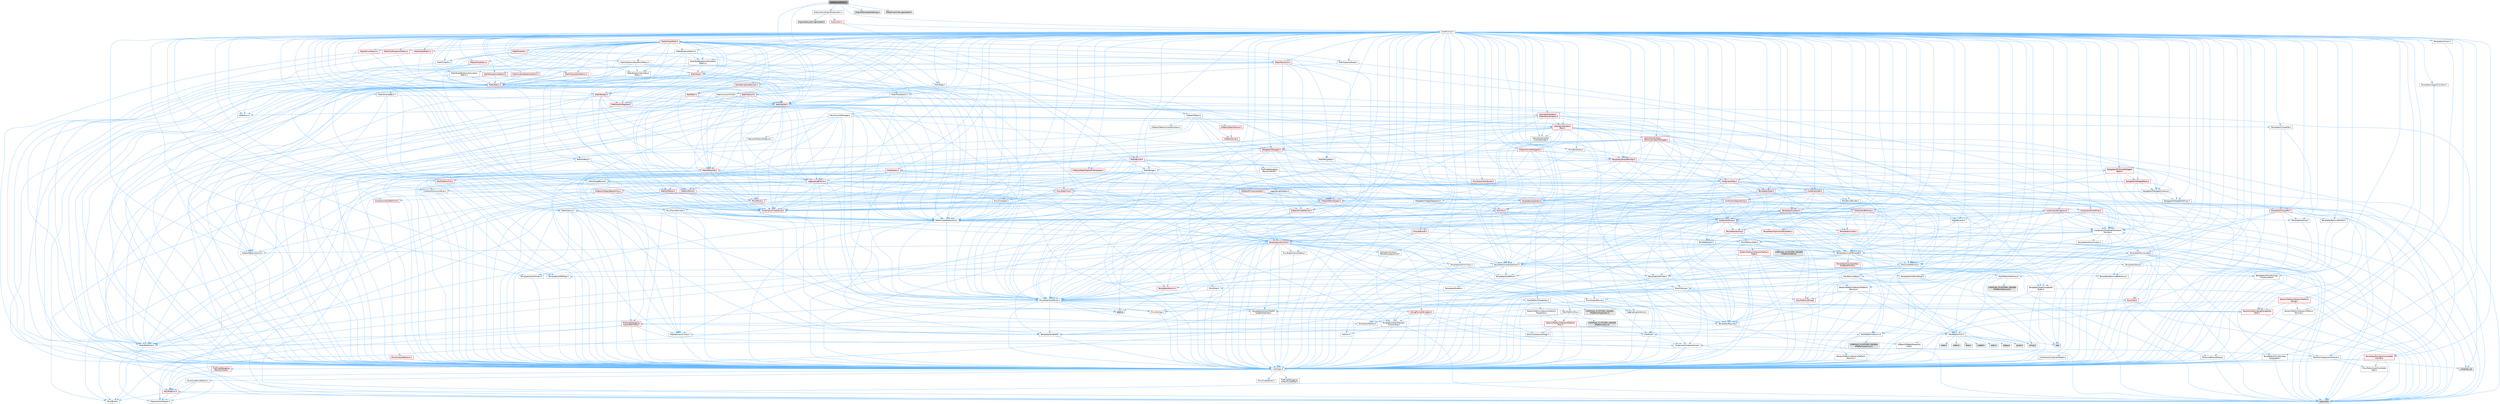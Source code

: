 digraph "DataDrivenCVars.h"
{
 // INTERACTIVE_SVG=YES
 // LATEX_PDF_SIZE
  bgcolor="transparent";
  edge [fontname=Helvetica,fontsize=10,labelfontname=Helvetica,labelfontsize=10];
  node [fontname=Helvetica,fontsize=10,shape=box,height=0.2,width=0.4];
  Node1 [id="Node000001",label="DataDrivenCVars.h",height=0.2,width=0.4,color="gray40", fillcolor="grey60", style="filled", fontcolor="black",tooltip=" "];
  Node1 -> Node2 [id="edge1_Node000001_Node000002",color="steelblue1",style="solid",tooltip=" "];
  Node2 [id="Node000002",label="CoreMinimal.h",height=0.2,width=0.4,color="grey40", fillcolor="white", style="filled",URL="$d7/d67/CoreMinimal_8h.html",tooltip=" "];
  Node2 -> Node3 [id="edge2_Node000002_Node000003",color="steelblue1",style="solid",tooltip=" "];
  Node3 [id="Node000003",label="CoreTypes.h",height=0.2,width=0.4,color="grey40", fillcolor="white", style="filled",URL="$dc/dec/CoreTypes_8h.html",tooltip=" "];
  Node3 -> Node4 [id="edge3_Node000003_Node000004",color="steelblue1",style="solid",tooltip=" "];
  Node4 [id="Node000004",label="HAL/Platform.h",height=0.2,width=0.4,color="red", fillcolor="#FFF0F0", style="filled",URL="$d9/dd0/Platform_8h.html",tooltip=" "];
  Node4 -> Node5 [id="edge4_Node000004_Node000005",color="steelblue1",style="solid",tooltip=" "];
  Node5 [id="Node000005",label="Misc/Build.h",height=0.2,width=0.4,color="grey40", fillcolor="white", style="filled",URL="$d3/dbb/Build_8h.html",tooltip=" "];
  Node4 -> Node7 [id="edge5_Node000004_Node000007",color="steelblue1",style="solid",tooltip=" "];
  Node7 [id="Node000007",label="type_traits",height=0.2,width=0.4,color="grey60", fillcolor="#E0E0E0", style="filled",tooltip=" "];
  Node4 -> Node8 [id="edge6_Node000004_Node000008",color="steelblue1",style="solid",tooltip=" "];
  Node8 [id="Node000008",label="PreprocessorHelpers.h",height=0.2,width=0.4,color="grey40", fillcolor="white", style="filled",URL="$db/ddb/PreprocessorHelpers_8h.html",tooltip=" "];
  Node3 -> Node14 [id="edge7_Node000003_Node000014",color="steelblue1",style="solid",tooltip=" "];
  Node14 [id="Node000014",label="ProfilingDebugging\l/UMemoryDefines.h",height=0.2,width=0.4,color="grey40", fillcolor="white", style="filled",URL="$d2/da2/UMemoryDefines_8h.html",tooltip=" "];
  Node3 -> Node15 [id="edge8_Node000003_Node000015",color="steelblue1",style="solid",tooltip=" "];
  Node15 [id="Node000015",label="Misc/CoreMiscDefines.h",height=0.2,width=0.4,color="grey40", fillcolor="white", style="filled",URL="$da/d38/CoreMiscDefines_8h.html",tooltip=" "];
  Node15 -> Node4 [id="edge9_Node000015_Node000004",color="steelblue1",style="solid",tooltip=" "];
  Node15 -> Node8 [id="edge10_Node000015_Node000008",color="steelblue1",style="solid",tooltip=" "];
  Node3 -> Node16 [id="edge11_Node000003_Node000016",color="steelblue1",style="solid",tooltip=" "];
  Node16 [id="Node000016",label="Misc/CoreDefines.h",height=0.2,width=0.4,color="grey40", fillcolor="white", style="filled",URL="$d3/dd2/CoreDefines_8h.html",tooltip=" "];
  Node2 -> Node17 [id="edge12_Node000002_Node000017",color="steelblue1",style="solid",tooltip=" "];
  Node17 [id="Node000017",label="CoreFwd.h",height=0.2,width=0.4,color="grey40", fillcolor="white", style="filled",URL="$d1/d1e/CoreFwd_8h.html",tooltip=" "];
  Node17 -> Node3 [id="edge13_Node000017_Node000003",color="steelblue1",style="solid",tooltip=" "];
  Node17 -> Node18 [id="edge14_Node000017_Node000018",color="steelblue1",style="solid",tooltip=" "];
  Node18 [id="Node000018",label="Containers/ContainersFwd.h",height=0.2,width=0.4,color="grey40", fillcolor="white", style="filled",URL="$d4/d0a/ContainersFwd_8h.html",tooltip=" "];
  Node18 -> Node4 [id="edge15_Node000018_Node000004",color="steelblue1",style="solid",tooltip=" "];
  Node18 -> Node3 [id="edge16_Node000018_Node000003",color="steelblue1",style="solid",tooltip=" "];
  Node18 -> Node19 [id="edge17_Node000018_Node000019",color="steelblue1",style="solid",tooltip=" "];
  Node19 [id="Node000019",label="Traits/IsContiguousContainer.h",height=0.2,width=0.4,color="grey40", fillcolor="white", style="filled",URL="$d5/d3c/IsContiguousContainer_8h.html",tooltip=" "];
  Node19 -> Node3 [id="edge18_Node000019_Node000003",color="steelblue1",style="solid",tooltip=" "];
  Node19 -> Node20 [id="edge19_Node000019_Node000020",color="steelblue1",style="solid",tooltip=" "];
  Node20 [id="Node000020",label="Misc/StaticAssertComplete\lType.h",height=0.2,width=0.4,color="grey40", fillcolor="white", style="filled",URL="$d5/d4e/StaticAssertCompleteType_8h.html",tooltip=" "];
  Node19 -> Node21 [id="edge20_Node000019_Node000021",color="steelblue1",style="solid",tooltip=" "];
  Node21 [id="Node000021",label="initializer_list",height=0.2,width=0.4,color="grey60", fillcolor="#E0E0E0", style="filled",tooltip=" "];
  Node17 -> Node22 [id="edge21_Node000017_Node000022",color="steelblue1",style="solid",tooltip=" "];
  Node22 [id="Node000022",label="Math/MathFwd.h",height=0.2,width=0.4,color="grey40", fillcolor="white", style="filled",URL="$d2/d10/MathFwd_8h.html",tooltip=" "];
  Node22 -> Node4 [id="edge22_Node000022_Node000004",color="steelblue1",style="solid",tooltip=" "];
  Node17 -> Node23 [id="edge23_Node000017_Node000023",color="steelblue1",style="solid",tooltip=" "];
  Node23 [id="Node000023",label="UObject/UObjectHierarchy\lFwd.h",height=0.2,width=0.4,color="grey40", fillcolor="white", style="filled",URL="$d3/d13/UObjectHierarchyFwd_8h.html",tooltip=" "];
  Node2 -> Node23 [id="edge24_Node000002_Node000023",color="steelblue1",style="solid",tooltip=" "];
  Node2 -> Node18 [id="edge25_Node000002_Node000018",color="steelblue1",style="solid",tooltip=" "];
  Node2 -> Node24 [id="edge26_Node000002_Node000024",color="steelblue1",style="solid",tooltip=" "];
  Node24 [id="Node000024",label="Misc/VarArgs.h",height=0.2,width=0.4,color="grey40", fillcolor="white", style="filled",URL="$d5/d6f/VarArgs_8h.html",tooltip=" "];
  Node24 -> Node3 [id="edge27_Node000024_Node000003",color="steelblue1",style="solid",tooltip=" "];
  Node2 -> Node25 [id="edge28_Node000002_Node000025",color="steelblue1",style="solid",tooltip=" "];
  Node25 [id="Node000025",label="Logging/LogVerbosity.h",height=0.2,width=0.4,color="grey40", fillcolor="white", style="filled",URL="$d2/d8f/LogVerbosity_8h.html",tooltip=" "];
  Node25 -> Node3 [id="edge29_Node000025_Node000003",color="steelblue1",style="solid",tooltip=" "];
  Node2 -> Node26 [id="edge30_Node000002_Node000026",color="steelblue1",style="solid",tooltip=" "];
  Node26 [id="Node000026",label="Misc/OutputDevice.h",height=0.2,width=0.4,color="grey40", fillcolor="white", style="filled",URL="$d7/d32/OutputDevice_8h.html",tooltip=" "];
  Node26 -> Node17 [id="edge31_Node000026_Node000017",color="steelblue1",style="solid",tooltip=" "];
  Node26 -> Node3 [id="edge32_Node000026_Node000003",color="steelblue1",style="solid",tooltip=" "];
  Node26 -> Node25 [id="edge33_Node000026_Node000025",color="steelblue1",style="solid",tooltip=" "];
  Node26 -> Node24 [id="edge34_Node000026_Node000024",color="steelblue1",style="solid",tooltip=" "];
  Node26 -> Node27 [id="edge35_Node000026_Node000027",color="steelblue1",style="solid",tooltip=" "];
  Node27 [id="Node000027",label="Templates/IsArrayOrRefOf\lTypeByPredicate.h",height=0.2,width=0.4,color="grey40", fillcolor="white", style="filled",URL="$d6/da1/IsArrayOrRefOfTypeByPredicate_8h.html",tooltip=" "];
  Node27 -> Node3 [id="edge36_Node000027_Node000003",color="steelblue1",style="solid",tooltip=" "];
  Node26 -> Node28 [id="edge37_Node000026_Node000028",color="steelblue1",style="solid",tooltip=" "];
  Node28 [id="Node000028",label="Templates/IsValidVariadic\lFunctionArg.h",height=0.2,width=0.4,color="grey40", fillcolor="white", style="filled",URL="$d0/dc8/IsValidVariadicFunctionArg_8h.html",tooltip=" "];
  Node28 -> Node3 [id="edge38_Node000028_Node000003",color="steelblue1",style="solid",tooltip=" "];
  Node28 -> Node29 [id="edge39_Node000028_Node000029",color="steelblue1",style="solid",tooltip=" "];
  Node29 [id="Node000029",label="IsEnum.h",height=0.2,width=0.4,color="grey40", fillcolor="white", style="filled",URL="$d4/de5/IsEnum_8h.html",tooltip=" "];
  Node28 -> Node7 [id="edge40_Node000028_Node000007",color="steelblue1",style="solid",tooltip=" "];
  Node26 -> Node30 [id="edge41_Node000026_Node000030",color="steelblue1",style="solid",tooltip=" "];
  Node30 [id="Node000030",label="Traits/IsCharEncodingCompatible\lWith.h",height=0.2,width=0.4,color="red", fillcolor="#FFF0F0", style="filled",URL="$df/dd1/IsCharEncodingCompatibleWith_8h.html",tooltip=" "];
  Node30 -> Node7 [id="edge42_Node000030_Node000007",color="steelblue1",style="solid",tooltip=" "];
  Node2 -> Node32 [id="edge43_Node000002_Node000032",color="steelblue1",style="solid",tooltip=" "];
  Node32 [id="Node000032",label="HAL/PlatformCrt.h",height=0.2,width=0.4,color="grey40", fillcolor="white", style="filled",URL="$d8/d75/PlatformCrt_8h.html",tooltip=" "];
  Node32 -> Node33 [id="edge44_Node000032_Node000033",color="steelblue1",style="solid",tooltip=" "];
  Node33 [id="Node000033",label="new",height=0.2,width=0.4,color="grey60", fillcolor="#E0E0E0", style="filled",tooltip=" "];
  Node32 -> Node34 [id="edge45_Node000032_Node000034",color="steelblue1",style="solid",tooltip=" "];
  Node34 [id="Node000034",label="wchar.h",height=0.2,width=0.4,color="grey60", fillcolor="#E0E0E0", style="filled",tooltip=" "];
  Node32 -> Node35 [id="edge46_Node000032_Node000035",color="steelblue1",style="solid",tooltip=" "];
  Node35 [id="Node000035",label="stddef.h",height=0.2,width=0.4,color="grey60", fillcolor="#E0E0E0", style="filled",tooltip=" "];
  Node32 -> Node36 [id="edge47_Node000032_Node000036",color="steelblue1",style="solid",tooltip=" "];
  Node36 [id="Node000036",label="stdlib.h",height=0.2,width=0.4,color="grey60", fillcolor="#E0E0E0", style="filled",tooltip=" "];
  Node32 -> Node37 [id="edge48_Node000032_Node000037",color="steelblue1",style="solid",tooltip=" "];
  Node37 [id="Node000037",label="stdio.h",height=0.2,width=0.4,color="grey60", fillcolor="#E0E0E0", style="filled",tooltip=" "];
  Node32 -> Node38 [id="edge49_Node000032_Node000038",color="steelblue1",style="solid",tooltip=" "];
  Node38 [id="Node000038",label="stdarg.h",height=0.2,width=0.4,color="grey60", fillcolor="#E0E0E0", style="filled",tooltip=" "];
  Node32 -> Node39 [id="edge50_Node000032_Node000039",color="steelblue1",style="solid",tooltip=" "];
  Node39 [id="Node000039",label="math.h",height=0.2,width=0.4,color="grey60", fillcolor="#E0E0E0", style="filled",tooltip=" "];
  Node32 -> Node40 [id="edge51_Node000032_Node000040",color="steelblue1",style="solid",tooltip=" "];
  Node40 [id="Node000040",label="float.h",height=0.2,width=0.4,color="grey60", fillcolor="#E0E0E0", style="filled",tooltip=" "];
  Node32 -> Node41 [id="edge52_Node000032_Node000041",color="steelblue1",style="solid",tooltip=" "];
  Node41 [id="Node000041",label="string.h",height=0.2,width=0.4,color="grey60", fillcolor="#E0E0E0", style="filled",tooltip=" "];
  Node2 -> Node42 [id="edge53_Node000002_Node000042",color="steelblue1",style="solid",tooltip=" "];
  Node42 [id="Node000042",label="HAL/PlatformMisc.h",height=0.2,width=0.4,color="grey40", fillcolor="white", style="filled",URL="$d0/df5/PlatformMisc_8h.html",tooltip=" "];
  Node42 -> Node3 [id="edge54_Node000042_Node000003",color="steelblue1",style="solid",tooltip=" "];
  Node42 -> Node43 [id="edge55_Node000042_Node000043",color="steelblue1",style="solid",tooltip=" "];
  Node43 [id="Node000043",label="GenericPlatform/GenericPlatform\lMisc.h",height=0.2,width=0.4,color="red", fillcolor="#FFF0F0", style="filled",URL="$db/d9a/GenericPlatformMisc_8h.html",tooltip=" "];
  Node43 -> Node17 [id="edge56_Node000043_Node000017",color="steelblue1",style="solid",tooltip=" "];
  Node43 -> Node3 [id="edge57_Node000043_Node000003",color="steelblue1",style="solid",tooltip=" "];
  Node43 -> Node32 [id="edge58_Node000043_Node000032",color="steelblue1",style="solid",tooltip=" "];
  Node43 -> Node47 [id="edge59_Node000043_Node000047",color="steelblue1",style="solid",tooltip=" "];
  Node47 [id="Node000047",label="Math/NumericLimits.h",height=0.2,width=0.4,color="grey40", fillcolor="white", style="filled",URL="$df/d1b/NumericLimits_8h.html",tooltip=" "];
  Node47 -> Node3 [id="edge60_Node000047_Node000003",color="steelblue1",style="solid",tooltip=" "];
  Node43 -> Node48 [id="edge61_Node000043_Node000048",color="steelblue1",style="solid",tooltip=" "];
  Node48 [id="Node000048",label="Misc/CompressionFlags.h",height=0.2,width=0.4,color="grey40", fillcolor="white", style="filled",URL="$d9/d76/CompressionFlags_8h.html",tooltip=" "];
  Node42 -> Node52 [id="edge62_Node000042_Node000052",color="steelblue1",style="solid",tooltip=" "];
  Node52 [id="Node000052",label="COMPILED_PLATFORM_HEADER\l(PlatformMisc.h)",height=0.2,width=0.4,color="grey60", fillcolor="#E0E0E0", style="filled",tooltip=" "];
  Node42 -> Node53 [id="edge63_Node000042_Node000053",color="steelblue1",style="solid",tooltip=" "];
  Node53 [id="Node000053",label="ProfilingDebugging\l/CpuProfilerTrace.h",height=0.2,width=0.4,color="red", fillcolor="#FFF0F0", style="filled",URL="$da/dcb/CpuProfilerTrace_8h.html",tooltip=" "];
  Node53 -> Node3 [id="edge64_Node000053_Node000003",color="steelblue1",style="solid",tooltip=" "];
  Node53 -> Node18 [id="edge65_Node000053_Node000018",color="steelblue1",style="solid",tooltip=" "];
  Node53 -> Node54 [id="edge66_Node000053_Node000054",color="steelblue1",style="solid",tooltip=" "];
  Node54 [id="Node000054",label="HAL/PlatformAtomics.h",height=0.2,width=0.4,color="grey40", fillcolor="white", style="filled",URL="$d3/d36/PlatformAtomics_8h.html",tooltip=" "];
  Node54 -> Node3 [id="edge67_Node000054_Node000003",color="steelblue1",style="solid",tooltip=" "];
  Node54 -> Node55 [id="edge68_Node000054_Node000055",color="steelblue1",style="solid",tooltip=" "];
  Node55 [id="Node000055",label="GenericPlatform/GenericPlatform\lAtomics.h",height=0.2,width=0.4,color="grey40", fillcolor="white", style="filled",URL="$da/d72/GenericPlatformAtomics_8h.html",tooltip=" "];
  Node55 -> Node3 [id="edge69_Node000055_Node000003",color="steelblue1",style="solid",tooltip=" "];
  Node54 -> Node56 [id="edge70_Node000054_Node000056",color="steelblue1",style="solid",tooltip=" "];
  Node56 [id="Node000056",label="COMPILED_PLATFORM_HEADER\l(PlatformAtomics.h)",height=0.2,width=0.4,color="grey60", fillcolor="#E0E0E0", style="filled",tooltip=" "];
  Node53 -> Node8 [id="edge71_Node000053_Node000008",color="steelblue1",style="solid",tooltip=" "];
  Node53 -> Node5 [id="edge72_Node000053_Node000005",color="steelblue1",style="solid",tooltip=" "];
  Node2 -> Node61 [id="edge73_Node000002_Node000061",color="steelblue1",style="solid",tooltip=" "];
  Node61 [id="Node000061",label="Misc/AssertionMacros.h",height=0.2,width=0.4,color="grey40", fillcolor="white", style="filled",URL="$d0/dfa/AssertionMacros_8h.html",tooltip=" "];
  Node61 -> Node3 [id="edge74_Node000061_Node000003",color="steelblue1",style="solid",tooltip=" "];
  Node61 -> Node4 [id="edge75_Node000061_Node000004",color="steelblue1",style="solid",tooltip=" "];
  Node61 -> Node42 [id="edge76_Node000061_Node000042",color="steelblue1",style="solid",tooltip=" "];
  Node61 -> Node8 [id="edge77_Node000061_Node000008",color="steelblue1",style="solid",tooltip=" "];
  Node61 -> Node62 [id="edge78_Node000061_Node000062",color="steelblue1",style="solid",tooltip=" "];
  Node62 [id="Node000062",label="Templates/EnableIf.h",height=0.2,width=0.4,color="grey40", fillcolor="white", style="filled",URL="$d7/d60/EnableIf_8h.html",tooltip=" "];
  Node62 -> Node3 [id="edge79_Node000062_Node000003",color="steelblue1",style="solid",tooltip=" "];
  Node61 -> Node27 [id="edge80_Node000061_Node000027",color="steelblue1",style="solid",tooltip=" "];
  Node61 -> Node28 [id="edge81_Node000061_Node000028",color="steelblue1",style="solid",tooltip=" "];
  Node61 -> Node30 [id="edge82_Node000061_Node000030",color="steelblue1",style="solid",tooltip=" "];
  Node61 -> Node24 [id="edge83_Node000061_Node000024",color="steelblue1",style="solid",tooltip=" "];
  Node61 -> Node63 [id="edge84_Node000061_Node000063",color="steelblue1",style="solid",tooltip=" "];
  Node63 [id="Node000063",label="String/FormatStringSan.h",height=0.2,width=0.4,color="red", fillcolor="#FFF0F0", style="filled",URL="$d3/d8b/FormatStringSan_8h.html",tooltip=" "];
  Node63 -> Node7 [id="edge85_Node000063_Node000007",color="steelblue1",style="solid",tooltip=" "];
  Node63 -> Node3 [id="edge86_Node000063_Node000003",color="steelblue1",style="solid",tooltip=" "];
  Node63 -> Node64 [id="edge87_Node000063_Node000064",color="steelblue1",style="solid",tooltip=" "];
  Node64 [id="Node000064",label="Templates/Requires.h",height=0.2,width=0.4,color="grey40", fillcolor="white", style="filled",URL="$dc/d96/Requires_8h.html",tooltip=" "];
  Node64 -> Node62 [id="edge88_Node000064_Node000062",color="steelblue1",style="solid",tooltip=" "];
  Node64 -> Node7 [id="edge89_Node000064_Node000007",color="steelblue1",style="solid",tooltip=" "];
  Node63 -> Node65 [id="edge90_Node000063_Node000065",color="steelblue1",style="solid",tooltip=" "];
  Node65 [id="Node000065",label="Templates/Identity.h",height=0.2,width=0.4,color="grey40", fillcolor="white", style="filled",URL="$d0/dd5/Identity_8h.html",tooltip=" "];
  Node63 -> Node28 [id="edge91_Node000063_Node000028",color="steelblue1",style="solid",tooltip=" "];
  Node63 -> Node18 [id="edge92_Node000063_Node000018",color="steelblue1",style="solid",tooltip=" "];
  Node61 -> Node69 [id="edge93_Node000061_Node000069",color="steelblue1",style="solid",tooltip=" "];
  Node69 [id="Node000069",label="atomic",height=0.2,width=0.4,color="grey60", fillcolor="#E0E0E0", style="filled",tooltip=" "];
  Node2 -> Node70 [id="edge94_Node000002_Node000070",color="steelblue1",style="solid",tooltip=" "];
  Node70 [id="Node000070",label="Templates/IsPointer.h",height=0.2,width=0.4,color="grey40", fillcolor="white", style="filled",URL="$d7/d05/IsPointer_8h.html",tooltip=" "];
  Node70 -> Node3 [id="edge95_Node000070_Node000003",color="steelblue1",style="solid",tooltip=" "];
  Node2 -> Node71 [id="edge96_Node000002_Node000071",color="steelblue1",style="solid",tooltip=" "];
  Node71 [id="Node000071",label="HAL/PlatformMemory.h",height=0.2,width=0.4,color="grey40", fillcolor="white", style="filled",URL="$de/d68/PlatformMemory_8h.html",tooltip=" "];
  Node71 -> Node3 [id="edge97_Node000071_Node000003",color="steelblue1",style="solid",tooltip=" "];
  Node71 -> Node72 [id="edge98_Node000071_Node000072",color="steelblue1",style="solid",tooltip=" "];
  Node72 [id="Node000072",label="GenericPlatform/GenericPlatform\lMemory.h",height=0.2,width=0.4,color="grey40", fillcolor="white", style="filled",URL="$dd/d22/GenericPlatformMemory_8h.html",tooltip=" "];
  Node72 -> Node17 [id="edge99_Node000072_Node000017",color="steelblue1",style="solid",tooltip=" "];
  Node72 -> Node3 [id="edge100_Node000072_Node000003",color="steelblue1",style="solid",tooltip=" "];
  Node72 -> Node73 [id="edge101_Node000072_Node000073",color="steelblue1",style="solid",tooltip=" "];
  Node73 [id="Node000073",label="HAL/PlatformString.h",height=0.2,width=0.4,color="red", fillcolor="#FFF0F0", style="filled",URL="$db/db5/PlatformString_8h.html",tooltip=" "];
  Node73 -> Node3 [id="edge102_Node000073_Node000003",color="steelblue1",style="solid",tooltip=" "];
  Node72 -> Node41 [id="edge103_Node000072_Node000041",color="steelblue1",style="solid",tooltip=" "];
  Node72 -> Node34 [id="edge104_Node000072_Node000034",color="steelblue1",style="solid",tooltip=" "];
  Node71 -> Node75 [id="edge105_Node000071_Node000075",color="steelblue1",style="solid",tooltip=" "];
  Node75 [id="Node000075",label="COMPILED_PLATFORM_HEADER\l(PlatformMemory.h)",height=0.2,width=0.4,color="grey60", fillcolor="#E0E0E0", style="filled",tooltip=" "];
  Node2 -> Node54 [id="edge106_Node000002_Node000054",color="steelblue1",style="solid",tooltip=" "];
  Node2 -> Node76 [id="edge107_Node000002_Node000076",color="steelblue1",style="solid",tooltip=" "];
  Node76 [id="Node000076",label="Misc/Exec.h",height=0.2,width=0.4,color="grey40", fillcolor="white", style="filled",URL="$de/ddb/Exec_8h.html",tooltip=" "];
  Node76 -> Node3 [id="edge108_Node000076_Node000003",color="steelblue1",style="solid",tooltip=" "];
  Node76 -> Node61 [id="edge109_Node000076_Node000061",color="steelblue1",style="solid",tooltip=" "];
  Node2 -> Node77 [id="edge110_Node000002_Node000077",color="steelblue1",style="solid",tooltip=" "];
  Node77 [id="Node000077",label="HAL/MemoryBase.h",height=0.2,width=0.4,color="grey40", fillcolor="white", style="filled",URL="$d6/d9f/MemoryBase_8h.html",tooltip=" "];
  Node77 -> Node3 [id="edge111_Node000077_Node000003",color="steelblue1",style="solid",tooltip=" "];
  Node77 -> Node54 [id="edge112_Node000077_Node000054",color="steelblue1",style="solid",tooltip=" "];
  Node77 -> Node32 [id="edge113_Node000077_Node000032",color="steelblue1",style="solid",tooltip=" "];
  Node77 -> Node76 [id="edge114_Node000077_Node000076",color="steelblue1",style="solid",tooltip=" "];
  Node77 -> Node26 [id="edge115_Node000077_Node000026",color="steelblue1",style="solid",tooltip=" "];
  Node77 -> Node78 [id="edge116_Node000077_Node000078",color="steelblue1",style="solid",tooltip=" "];
  Node78 [id="Node000078",label="Templates/Atomic.h",height=0.2,width=0.4,color="red", fillcolor="#FFF0F0", style="filled",URL="$d3/d91/Atomic_8h.html",tooltip=" "];
  Node78 -> Node69 [id="edge117_Node000078_Node000069",color="steelblue1",style="solid",tooltip=" "];
  Node2 -> Node87 [id="edge118_Node000002_Node000087",color="steelblue1",style="solid",tooltip=" "];
  Node87 [id="Node000087",label="HAL/UnrealMemory.h",height=0.2,width=0.4,color="grey40", fillcolor="white", style="filled",URL="$d9/d96/UnrealMemory_8h.html",tooltip=" "];
  Node87 -> Node3 [id="edge119_Node000087_Node000003",color="steelblue1",style="solid",tooltip=" "];
  Node87 -> Node72 [id="edge120_Node000087_Node000072",color="steelblue1",style="solid",tooltip=" "];
  Node87 -> Node77 [id="edge121_Node000087_Node000077",color="steelblue1",style="solid",tooltip=" "];
  Node87 -> Node71 [id="edge122_Node000087_Node000071",color="steelblue1",style="solid",tooltip=" "];
  Node87 -> Node88 [id="edge123_Node000087_Node000088",color="steelblue1",style="solid",tooltip=" "];
  Node88 [id="Node000088",label="ProfilingDebugging\l/MemoryTrace.h",height=0.2,width=0.4,color="red", fillcolor="#FFF0F0", style="filled",URL="$da/dd7/MemoryTrace_8h.html",tooltip=" "];
  Node88 -> Node4 [id="edge124_Node000088_Node000004",color="steelblue1",style="solid",tooltip=" "];
  Node87 -> Node70 [id="edge125_Node000087_Node000070",color="steelblue1",style="solid",tooltip=" "];
  Node2 -> Node89 [id="edge126_Node000002_Node000089",color="steelblue1",style="solid",tooltip=" "];
  Node89 [id="Node000089",label="Templates/IsArithmetic.h",height=0.2,width=0.4,color="grey40", fillcolor="white", style="filled",URL="$d2/d5d/IsArithmetic_8h.html",tooltip=" "];
  Node89 -> Node3 [id="edge127_Node000089_Node000003",color="steelblue1",style="solid",tooltip=" "];
  Node2 -> Node83 [id="edge128_Node000002_Node000083",color="steelblue1",style="solid",tooltip=" "];
  Node83 [id="Node000083",label="Templates/AndOrNot.h",height=0.2,width=0.4,color="grey40", fillcolor="white", style="filled",URL="$db/d0a/AndOrNot_8h.html",tooltip=" "];
  Node83 -> Node3 [id="edge129_Node000083_Node000003",color="steelblue1",style="solid",tooltip=" "];
  Node2 -> Node90 [id="edge130_Node000002_Node000090",color="steelblue1",style="solid",tooltip=" "];
  Node90 [id="Node000090",label="Templates/IsPODType.h",height=0.2,width=0.4,color="grey40", fillcolor="white", style="filled",URL="$d7/db1/IsPODType_8h.html",tooltip=" "];
  Node90 -> Node3 [id="edge131_Node000090_Node000003",color="steelblue1",style="solid",tooltip=" "];
  Node2 -> Node91 [id="edge132_Node000002_Node000091",color="steelblue1",style="solid",tooltip=" "];
  Node91 [id="Node000091",label="Templates/IsUECoreType.h",height=0.2,width=0.4,color="grey40", fillcolor="white", style="filled",URL="$d1/db8/IsUECoreType_8h.html",tooltip=" "];
  Node91 -> Node3 [id="edge133_Node000091_Node000003",color="steelblue1",style="solid",tooltip=" "];
  Node91 -> Node7 [id="edge134_Node000091_Node000007",color="steelblue1",style="solid",tooltip=" "];
  Node2 -> Node84 [id="edge135_Node000002_Node000084",color="steelblue1",style="solid",tooltip=" "];
  Node84 [id="Node000084",label="Templates/IsTriviallyCopy\lConstructible.h",height=0.2,width=0.4,color="grey40", fillcolor="white", style="filled",URL="$d3/d78/IsTriviallyCopyConstructible_8h.html",tooltip=" "];
  Node84 -> Node3 [id="edge136_Node000084_Node000003",color="steelblue1",style="solid",tooltip=" "];
  Node84 -> Node7 [id="edge137_Node000084_Node000007",color="steelblue1",style="solid",tooltip=" "];
  Node2 -> Node92 [id="edge138_Node000002_Node000092",color="steelblue1",style="solid",tooltip=" "];
  Node92 [id="Node000092",label="Templates/UnrealTypeTraits.h",height=0.2,width=0.4,color="grey40", fillcolor="white", style="filled",URL="$d2/d2d/UnrealTypeTraits_8h.html",tooltip=" "];
  Node92 -> Node3 [id="edge139_Node000092_Node000003",color="steelblue1",style="solid",tooltip=" "];
  Node92 -> Node70 [id="edge140_Node000092_Node000070",color="steelblue1",style="solid",tooltip=" "];
  Node92 -> Node61 [id="edge141_Node000092_Node000061",color="steelblue1",style="solid",tooltip=" "];
  Node92 -> Node83 [id="edge142_Node000092_Node000083",color="steelblue1",style="solid",tooltip=" "];
  Node92 -> Node62 [id="edge143_Node000092_Node000062",color="steelblue1",style="solid",tooltip=" "];
  Node92 -> Node89 [id="edge144_Node000092_Node000089",color="steelblue1",style="solid",tooltip=" "];
  Node92 -> Node29 [id="edge145_Node000092_Node000029",color="steelblue1",style="solid",tooltip=" "];
  Node92 -> Node93 [id="edge146_Node000092_Node000093",color="steelblue1",style="solid",tooltip=" "];
  Node93 [id="Node000093",label="Templates/Models.h",height=0.2,width=0.4,color="grey40", fillcolor="white", style="filled",URL="$d3/d0c/Models_8h.html",tooltip=" "];
  Node93 -> Node65 [id="edge147_Node000093_Node000065",color="steelblue1",style="solid",tooltip=" "];
  Node92 -> Node90 [id="edge148_Node000092_Node000090",color="steelblue1",style="solid",tooltip=" "];
  Node92 -> Node91 [id="edge149_Node000092_Node000091",color="steelblue1",style="solid",tooltip=" "];
  Node92 -> Node84 [id="edge150_Node000092_Node000084",color="steelblue1",style="solid",tooltip=" "];
  Node2 -> Node62 [id="edge151_Node000002_Node000062",color="steelblue1",style="solid",tooltip=" "];
  Node2 -> Node94 [id="edge152_Node000002_Node000094",color="steelblue1",style="solid",tooltip=" "];
  Node94 [id="Node000094",label="Templates/RemoveReference.h",height=0.2,width=0.4,color="grey40", fillcolor="white", style="filled",URL="$da/dbe/RemoveReference_8h.html",tooltip=" "];
  Node94 -> Node3 [id="edge153_Node000094_Node000003",color="steelblue1",style="solid",tooltip=" "];
  Node2 -> Node95 [id="edge154_Node000002_Node000095",color="steelblue1",style="solid",tooltip=" "];
  Node95 [id="Node000095",label="Templates/IntegralConstant.h",height=0.2,width=0.4,color="grey40", fillcolor="white", style="filled",URL="$db/d1b/IntegralConstant_8h.html",tooltip=" "];
  Node95 -> Node3 [id="edge155_Node000095_Node000003",color="steelblue1",style="solid",tooltip=" "];
  Node2 -> Node96 [id="edge156_Node000002_Node000096",color="steelblue1",style="solid",tooltip=" "];
  Node96 [id="Node000096",label="Templates/IsClass.h",height=0.2,width=0.4,color="grey40", fillcolor="white", style="filled",URL="$db/dcb/IsClass_8h.html",tooltip=" "];
  Node96 -> Node3 [id="edge157_Node000096_Node000003",color="steelblue1",style="solid",tooltip=" "];
  Node2 -> Node97 [id="edge158_Node000002_Node000097",color="steelblue1",style="solid",tooltip=" "];
  Node97 [id="Node000097",label="Templates/TypeCompatible\lBytes.h",height=0.2,width=0.4,color="grey40", fillcolor="white", style="filled",URL="$df/d0a/TypeCompatibleBytes_8h.html",tooltip=" "];
  Node97 -> Node3 [id="edge159_Node000097_Node000003",color="steelblue1",style="solid",tooltip=" "];
  Node97 -> Node41 [id="edge160_Node000097_Node000041",color="steelblue1",style="solid",tooltip=" "];
  Node97 -> Node33 [id="edge161_Node000097_Node000033",color="steelblue1",style="solid",tooltip=" "];
  Node97 -> Node7 [id="edge162_Node000097_Node000007",color="steelblue1",style="solid",tooltip=" "];
  Node2 -> Node19 [id="edge163_Node000002_Node000019",color="steelblue1",style="solid",tooltip=" "];
  Node2 -> Node98 [id="edge164_Node000002_Node000098",color="steelblue1",style="solid",tooltip=" "];
  Node98 [id="Node000098",label="Templates/UnrealTemplate.h",height=0.2,width=0.4,color="grey40", fillcolor="white", style="filled",URL="$d4/d24/UnrealTemplate_8h.html",tooltip=" "];
  Node98 -> Node3 [id="edge165_Node000098_Node000003",color="steelblue1",style="solid",tooltip=" "];
  Node98 -> Node70 [id="edge166_Node000098_Node000070",color="steelblue1",style="solid",tooltip=" "];
  Node98 -> Node87 [id="edge167_Node000098_Node000087",color="steelblue1",style="solid",tooltip=" "];
  Node98 -> Node99 [id="edge168_Node000098_Node000099",color="steelblue1",style="solid",tooltip=" "];
  Node99 [id="Node000099",label="Templates/CopyQualifiers\lAndRefsFromTo.h",height=0.2,width=0.4,color="red", fillcolor="#FFF0F0", style="filled",URL="$d3/db3/CopyQualifiersAndRefsFromTo_8h.html",tooltip=" "];
  Node98 -> Node92 [id="edge169_Node000098_Node000092",color="steelblue1",style="solid",tooltip=" "];
  Node98 -> Node94 [id="edge170_Node000098_Node000094",color="steelblue1",style="solid",tooltip=" "];
  Node98 -> Node64 [id="edge171_Node000098_Node000064",color="steelblue1",style="solid",tooltip=" "];
  Node98 -> Node97 [id="edge172_Node000098_Node000097",color="steelblue1",style="solid",tooltip=" "];
  Node98 -> Node65 [id="edge173_Node000098_Node000065",color="steelblue1",style="solid",tooltip=" "];
  Node98 -> Node19 [id="edge174_Node000098_Node000019",color="steelblue1",style="solid",tooltip=" "];
  Node98 -> Node101 [id="edge175_Node000098_Node000101",color="steelblue1",style="solid",tooltip=" "];
  Node101 [id="Node000101",label="Traits/UseBitwiseSwap.h",height=0.2,width=0.4,color="grey40", fillcolor="white", style="filled",URL="$db/df3/UseBitwiseSwap_8h.html",tooltip=" "];
  Node101 -> Node3 [id="edge176_Node000101_Node000003",color="steelblue1",style="solid",tooltip=" "];
  Node101 -> Node7 [id="edge177_Node000101_Node000007",color="steelblue1",style="solid",tooltip=" "];
  Node98 -> Node7 [id="edge178_Node000098_Node000007",color="steelblue1",style="solid",tooltip=" "];
  Node2 -> Node47 [id="edge179_Node000002_Node000047",color="steelblue1",style="solid",tooltip=" "];
  Node2 -> Node102 [id="edge180_Node000002_Node000102",color="steelblue1",style="solid",tooltip=" "];
  Node102 [id="Node000102",label="HAL/PlatformMath.h",height=0.2,width=0.4,color="grey40", fillcolor="white", style="filled",URL="$dc/d53/PlatformMath_8h.html",tooltip=" "];
  Node102 -> Node3 [id="edge181_Node000102_Node000003",color="steelblue1",style="solid",tooltip=" "];
  Node102 -> Node103 [id="edge182_Node000102_Node000103",color="steelblue1",style="solid",tooltip=" "];
  Node103 [id="Node000103",label="GenericPlatform/GenericPlatform\lMath.h",height=0.2,width=0.4,color="red", fillcolor="#FFF0F0", style="filled",URL="$d5/d79/GenericPlatformMath_8h.html",tooltip=" "];
  Node103 -> Node3 [id="edge183_Node000103_Node000003",color="steelblue1",style="solid",tooltip=" "];
  Node103 -> Node18 [id="edge184_Node000103_Node000018",color="steelblue1",style="solid",tooltip=" "];
  Node103 -> Node32 [id="edge185_Node000103_Node000032",color="steelblue1",style="solid",tooltip=" "];
  Node103 -> Node83 [id="edge186_Node000103_Node000083",color="steelblue1",style="solid",tooltip=" "];
  Node103 -> Node104 [id="edge187_Node000103_Node000104",color="steelblue1",style="solid",tooltip=" "];
  Node104 [id="Node000104",label="Templates/Decay.h",height=0.2,width=0.4,color="grey40", fillcolor="white", style="filled",URL="$dd/d0f/Decay_8h.html",tooltip=" "];
  Node104 -> Node3 [id="edge188_Node000104_Node000003",color="steelblue1",style="solid",tooltip=" "];
  Node104 -> Node94 [id="edge189_Node000104_Node000094",color="steelblue1",style="solid",tooltip=" "];
  Node104 -> Node7 [id="edge190_Node000104_Node000007",color="steelblue1",style="solid",tooltip=" "];
  Node103 -> Node92 [id="edge191_Node000103_Node000092",color="steelblue1",style="solid",tooltip=" "];
  Node103 -> Node64 [id="edge192_Node000103_Node000064",color="steelblue1",style="solid",tooltip=" "];
  Node103 -> Node97 [id="edge193_Node000103_Node000097",color="steelblue1",style="solid",tooltip=" "];
  Node103 -> Node7 [id="edge194_Node000103_Node000007",color="steelblue1",style="solid",tooltip=" "];
  Node102 -> Node109 [id="edge195_Node000102_Node000109",color="steelblue1",style="solid",tooltip=" "];
  Node109 [id="Node000109",label="COMPILED_PLATFORM_HEADER\l(PlatformMath.h)",height=0.2,width=0.4,color="grey60", fillcolor="#E0E0E0", style="filled",tooltip=" "];
  Node2 -> Node85 [id="edge196_Node000002_Node000085",color="steelblue1",style="solid",tooltip=" "];
  Node85 [id="Node000085",label="Templates/IsTriviallyCopy\lAssignable.h",height=0.2,width=0.4,color="grey40", fillcolor="white", style="filled",URL="$d2/df2/IsTriviallyCopyAssignable_8h.html",tooltip=" "];
  Node85 -> Node3 [id="edge197_Node000085_Node000003",color="steelblue1",style="solid",tooltip=" "];
  Node85 -> Node7 [id="edge198_Node000085_Node000007",color="steelblue1",style="solid",tooltip=" "];
  Node2 -> Node110 [id="edge199_Node000002_Node000110",color="steelblue1",style="solid",tooltip=" "];
  Node110 [id="Node000110",label="Templates/MemoryOps.h",height=0.2,width=0.4,color="grey40", fillcolor="white", style="filled",URL="$db/dea/MemoryOps_8h.html",tooltip=" "];
  Node110 -> Node3 [id="edge200_Node000110_Node000003",color="steelblue1",style="solid",tooltip=" "];
  Node110 -> Node87 [id="edge201_Node000110_Node000087",color="steelblue1",style="solid",tooltip=" "];
  Node110 -> Node85 [id="edge202_Node000110_Node000085",color="steelblue1",style="solid",tooltip=" "];
  Node110 -> Node84 [id="edge203_Node000110_Node000084",color="steelblue1",style="solid",tooltip=" "];
  Node110 -> Node64 [id="edge204_Node000110_Node000064",color="steelblue1",style="solid",tooltip=" "];
  Node110 -> Node92 [id="edge205_Node000110_Node000092",color="steelblue1",style="solid",tooltip=" "];
  Node110 -> Node101 [id="edge206_Node000110_Node000101",color="steelblue1",style="solid",tooltip=" "];
  Node110 -> Node33 [id="edge207_Node000110_Node000033",color="steelblue1",style="solid",tooltip=" "];
  Node110 -> Node7 [id="edge208_Node000110_Node000007",color="steelblue1",style="solid",tooltip=" "];
  Node2 -> Node111 [id="edge209_Node000002_Node000111",color="steelblue1",style="solid",tooltip=" "];
  Node111 [id="Node000111",label="Containers/ContainerAllocation\lPolicies.h",height=0.2,width=0.4,color="grey40", fillcolor="white", style="filled",URL="$d7/dff/ContainerAllocationPolicies_8h.html",tooltip=" "];
  Node111 -> Node3 [id="edge210_Node000111_Node000003",color="steelblue1",style="solid",tooltip=" "];
  Node111 -> Node112 [id="edge211_Node000111_Node000112",color="steelblue1",style="solid",tooltip=" "];
  Node112 [id="Node000112",label="Containers/ContainerHelpers.h",height=0.2,width=0.4,color="grey40", fillcolor="white", style="filled",URL="$d7/d33/ContainerHelpers_8h.html",tooltip=" "];
  Node112 -> Node3 [id="edge212_Node000112_Node000003",color="steelblue1",style="solid",tooltip=" "];
  Node111 -> Node111 [id="edge213_Node000111_Node000111",color="steelblue1",style="solid",tooltip=" "];
  Node111 -> Node102 [id="edge214_Node000111_Node000102",color="steelblue1",style="solid",tooltip=" "];
  Node111 -> Node87 [id="edge215_Node000111_Node000087",color="steelblue1",style="solid",tooltip=" "];
  Node111 -> Node47 [id="edge216_Node000111_Node000047",color="steelblue1",style="solid",tooltip=" "];
  Node111 -> Node61 [id="edge217_Node000111_Node000061",color="steelblue1",style="solid",tooltip=" "];
  Node111 -> Node113 [id="edge218_Node000111_Node000113",color="steelblue1",style="solid",tooltip=" "];
  Node113 [id="Node000113",label="Templates/IsPolymorphic.h",height=0.2,width=0.4,color="grey40", fillcolor="white", style="filled",URL="$dc/d20/IsPolymorphic_8h.html",tooltip=" "];
  Node111 -> Node110 [id="edge219_Node000111_Node000110",color="steelblue1",style="solid",tooltip=" "];
  Node111 -> Node97 [id="edge220_Node000111_Node000097",color="steelblue1",style="solid",tooltip=" "];
  Node111 -> Node7 [id="edge221_Node000111_Node000007",color="steelblue1",style="solid",tooltip=" "];
  Node2 -> Node114 [id="edge222_Node000002_Node000114",color="steelblue1",style="solid",tooltip=" "];
  Node114 [id="Node000114",label="Templates/IsEnumClass.h",height=0.2,width=0.4,color="grey40", fillcolor="white", style="filled",URL="$d7/d15/IsEnumClass_8h.html",tooltip=" "];
  Node114 -> Node3 [id="edge223_Node000114_Node000003",color="steelblue1",style="solid",tooltip=" "];
  Node114 -> Node83 [id="edge224_Node000114_Node000083",color="steelblue1",style="solid",tooltip=" "];
  Node2 -> Node115 [id="edge225_Node000002_Node000115",color="steelblue1",style="solid",tooltip=" "];
  Node115 [id="Node000115",label="HAL/PlatformProperties.h",height=0.2,width=0.4,color="grey40", fillcolor="white", style="filled",URL="$d9/db0/PlatformProperties_8h.html",tooltip=" "];
  Node115 -> Node3 [id="edge226_Node000115_Node000003",color="steelblue1",style="solid",tooltip=" "];
  Node115 -> Node116 [id="edge227_Node000115_Node000116",color="steelblue1",style="solid",tooltip=" "];
  Node116 [id="Node000116",label="GenericPlatform/GenericPlatform\lProperties.h",height=0.2,width=0.4,color="grey40", fillcolor="white", style="filled",URL="$d2/dcd/GenericPlatformProperties_8h.html",tooltip=" "];
  Node116 -> Node3 [id="edge228_Node000116_Node000003",color="steelblue1",style="solid",tooltip=" "];
  Node116 -> Node43 [id="edge229_Node000116_Node000043",color="steelblue1",style="solid",tooltip=" "];
  Node115 -> Node117 [id="edge230_Node000115_Node000117",color="steelblue1",style="solid",tooltip=" "];
  Node117 [id="Node000117",label="COMPILED_PLATFORM_HEADER\l(PlatformProperties.h)",height=0.2,width=0.4,color="grey60", fillcolor="#E0E0E0", style="filled",tooltip=" "];
  Node2 -> Node118 [id="edge231_Node000002_Node000118",color="steelblue1",style="solid",tooltip=" "];
  Node118 [id="Node000118",label="Misc/EngineVersionBase.h",height=0.2,width=0.4,color="grey40", fillcolor="white", style="filled",URL="$d5/d2b/EngineVersionBase_8h.html",tooltip=" "];
  Node118 -> Node3 [id="edge232_Node000118_Node000003",color="steelblue1",style="solid",tooltip=" "];
  Node2 -> Node119 [id="edge233_Node000002_Node000119",color="steelblue1",style="solid",tooltip=" "];
  Node119 [id="Node000119",label="Internationalization\l/TextNamespaceFwd.h",height=0.2,width=0.4,color="grey40", fillcolor="white", style="filled",URL="$d8/d97/TextNamespaceFwd_8h.html",tooltip=" "];
  Node119 -> Node3 [id="edge234_Node000119_Node000003",color="steelblue1",style="solid",tooltip=" "];
  Node2 -> Node120 [id="edge235_Node000002_Node000120",color="steelblue1",style="solid",tooltip=" "];
  Node120 [id="Node000120",label="Serialization/Archive.h",height=0.2,width=0.4,color="red", fillcolor="#FFF0F0", style="filled",URL="$d7/d3b/Archive_8h.html",tooltip=" "];
  Node120 -> Node17 [id="edge236_Node000120_Node000017",color="steelblue1",style="solid",tooltip=" "];
  Node120 -> Node3 [id="edge237_Node000120_Node000003",color="steelblue1",style="solid",tooltip=" "];
  Node120 -> Node115 [id="edge238_Node000120_Node000115",color="steelblue1",style="solid",tooltip=" "];
  Node120 -> Node119 [id="edge239_Node000120_Node000119",color="steelblue1",style="solid",tooltip=" "];
  Node120 -> Node22 [id="edge240_Node000120_Node000022",color="steelblue1",style="solid",tooltip=" "];
  Node120 -> Node61 [id="edge241_Node000120_Node000061",color="steelblue1",style="solid",tooltip=" "];
  Node120 -> Node5 [id="edge242_Node000120_Node000005",color="steelblue1",style="solid",tooltip=" "];
  Node120 -> Node48 [id="edge243_Node000120_Node000048",color="steelblue1",style="solid",tooltip=" "];
  Node120 -> Node118 [id="edge244_Node000120_Node000118",color="steelblue1",style="solid",tooltip=" "];
  Node120 -> Node24 [id="edge245_Node000120_Node000024",color="steelblue1",style="solid",tooltip=" "];
  Node120 -> Node62 [id="edge246_Node000120_Node000062",color="steelblue1",style="solid",tooltip=" "];
  Node120 -> Node27 [id="edge247_Node000120_Node000027",color="steelblue1",style="solid",tooltip=" "];
  Node120 -> Node114 [id="edge248_Node000120_Node000114",color="steelblue1",style="solid",tooltip=" "];
  Node120 -> Node28 [id="edge249_Node000120_Node000028",color="steelblue1",style="solid",tooltip=" "];
  Node120 -> Node98 [id="edge250_Node000120_Node000098",color="steelblue1",style="solid",tooltip=" "];
  Node120 -> Node30 [id="edge251_Node000120_Node000030",color="steelblue1",style="solid",tooltip=" "];
  Node120 -> Node123 [id="edge252_Node000120_Node000123",color="steelblue1",style="solid",tooltip=" "];
  Node123 [id="Node000123",label="UObject/ObjectVersion.h",height=0.2,width=0.4,color="grey40", fillcolor="white", style="filled",URL="$da/d63/ObjectVersion_8h.html",tooltip=" "];
  Node123 -> Node3 [id="edge253_Node000123_Node000003",color="steelblue1",style="solid",tooltip=" "];
  Node2 -> Node124 [id="edge254_Node000002_Node000124",color="steelblue1",style="solid",tooltip=" "];
  Node124 [id="Node000124",label="Templates/Less.h",height=0.2,width=0.4,color="grey40", fillcolor="white", style="filled",URL="$de/dc8/Less_8h.html",tooltip=" "];
  Node124 -> Node3 [id="edge255_Node000124_Node000003",color="steelblue1",style="solid",tooltip=" "];
  Node124 -> Node98 [id="edge256_Node000124_Node000098",color="steelblue1",style="solid",tooltip=" "];
  Node2 -> Node125 [id="edge257_Node000002_Node000125",color="steelblue1",style="solid",tooltip=" "];
  Node125 [id="Node000125",label="Templates/Sorting.h",height=0.2,width=0.4,color="red", fillcolor="#FFF0F0", style="filled",URL="$d3/d9e/Sorting_8h.html",tooltip=" "];
  Node125 -> Node3 [id="edge258_Node000125_Node000003",color="steelblue1",style="solid",tooltip=" "];
  Node125 -> Node102 [id="edge259_Node000125_Node000102",color="steelblue1",style="solid",tooltip=" "];
  Node125 -> Node124 [id="edge260_Node000125_Node000124",color="steelblue1",style="solid",tooltip=" "];
  Node2 -> Node136 [id="edge261_Node000002_Node000136",color="steelblue1",style="solid",tooltip=" "];
  Node136 [id="Node000136",label="Misc/Char.h",height=0.2,width=0.4,color="red", fillcolor="#FFF0F0", style="filled",URL="$d0/d58/Char_8h.html",tooltip=" "];
  Node136 -> Node3 [id="edge262_Node000136_Node000003",color="steelblue1",style="solid",tooltip=" "];
  Node136 -> Node7 [id="edge263_Node000136_Node000007",color="steelblue1",style="solid",tooltip=" "];
  Node2 -> Node139 [id="edge264_Node000002_Node000139",color="steelblue1",style="solid",tooltip=" "];
  Node139 [id="Node000139",label="GenericPlatform/GenericPlatform\lStricmp.h",height=0.2,width=0.4,color="grey40", fillcolor="white", style="filled",URL="$d2/d86/GenericPlatformStricmp_8h.html",tooltip=" "];
  Node139 -> Node3 [id="edge265_Node000139_Node000003",color="steelblue1",style="solid",tooltip=" "];
  Node2 -> Node140 [id="edge266_Node000002_Node000140",color="steelblue1",style="solid",tooltip=" "];
  Node140 [id="Node000140",label="GenericPlatform/GenericPlatform\lString.h",height=0.2,width=0.4,color="red", fillcolor="#FFF0F0", style="filled",URL="$dd/d20/GenericPlatformString_8h.html",tooltip=" "];
  Node140 -> Node3 [id="edge267_Node000140_Node000003",color="steelblue1",style="solid",tooltip=" "];
  Node140 -> Node139 [id="edge268_Node000140_Node000139",color="steelblue1",style="solid",tooltip=" "];
  Node140 -> Node62 [id="edge269_Node000140_Node000062",color="steelblue1",style="solid",tooltip=" "];
  Node140 -> Node30 [id="edge270_Node000140_Node000030",color="steelblue1",style="solid",tooltip=" "];
  Node140 -> Node7 [id="edge271_Node000140_Node000007",color="steelblue1",style="solid",tooltip=" "];
  Node2 -> Node73 [id="edge272_Node000002_Node000073",color="steelblue1",style="solid",tooltip=" "];
  Node2 -> Node143 [id="edge273_Node000002_Node000143",color="steelblue1",style="solid",tooltip=" "];
  Node143 [id="Node000143",label="Misc/CString.h",height=0.2,width=0.4,color="grey40", fillcolor="white", style="filled",URL="$d2/d49/CString_8h.html",tooltip=" "];
  Node143 -> Node3 [id="edge274_Node000143_Node000003",color="steelblue1",style="solid",tooltip=" "];
  Node143 -> Node32 [id="edge275_Node000143_Node000032",color="steelblue1",style="solid",tooltip=" "];
  Node143 -> Node73 [id="edge276_Node000143_Node000073",color="steelblue1",style="solid",tooltip=" "];
  Node143 -> Node61 [id="edge277_Node000143_Node000061",color="steelblue1",style="solid",tooltip=" "];
  Node143 -> Node136 [id="edge278_Node000143_Node000136",color="steelblue1",style="solid",tooltip=" "];
  Node143 -> Node24 [id="edge279_Node000143_Node000024",color="steelblue1",style="solid",tooltip=" "];
  Node143 -> Node27 [id="edge280_Node000143_Node000027",color="steelblue1",style="solid",tooltip=" "];
  Node143 -> Node28 [id="edge281_Node000143_Node000028",color="steelblue1",style="solid",tooltip=" "];
  Node143 -> Node30 [id="edge282_Node000143_Node000030",color="steelblue1",style="solid",tooltip=" "];
  Node2 -> Node144 [id="edge283_Node000002_Node000144",color="steelblue1",style="solid",tooltip=" "];
  Node144 [id="Node000144",label="Misc/Crc.h",height=0.2,width=0.4,color="red", fillcolor="#FFF0F0", style="filled",URL="$d4/dd2/Crc_8h.html",tooltip=" "];
  Node144 -> Node3 [id="edge284_Node000144_Node000003",color="steelblue1",style="solid",tooltip=" "];
  Node144 -> Node73 [id="edge285_Node000144_Node000073",color="steelblue1",style="solid",tooltip=" "];
  Node144 -> Node61 [id="edge286_Node000144_Node000061",color="steelblue1",style="solid",tooltip=" "];
  Node144 -> Node143 [id="edge287_Node000144_Node000143",color="steelblue1",style="solid",tooltip=" "];
  Node144 -> Node136 [id="edge288_Node000144_Node000136",color="steelblue1",style="solid",tooltip=" "];
  Node144 -> Node92 [id="edge289_Node000144_Node000092",color="steelblue1",style="solid",tooltip=" "];
  Node2 -> Node135 [id="edge290_Node000002_Node000135",color="steelblue1",style="solid",tooltip=" "];
  Node135 [id="Node000135",label="Math/UnrealMathUtility.h",height=0.2,width=0.4,color="grey40", fillcolor="white", style="filled",URL="$db/db8/UnrealMathUtility_8h.html",tooltip=" "];
  Node135 -> Node3 [id="edge291_Node000135_Node000003",color="steelblue1",style="solid",tooltip=" "];
  Node135 -> Node61 [id="edge292_Node000135_Node000061",color="steelblue1",style="solid",tooltip=" "];
  Node135 -> Node102 [id="edge293_Node000135_Node000102",color="steelblue1",style="solid",tooltip=" "];
  Node135 -> Node22 [id="edge294_Node000135_Node000022",color="steelblue1",style="solid",tooltip=" "];
  Node135 -> Node65 [id="edge295_Node000135_Node000065",color="steelblue1",style="solid",tooltip=" "];
  Node135 -> Node64 [id="edge296_Node000135_Node000064",color="steelblue1",style="solid",tooltip=" "];
  Node2 -> Node145 [id="edge297_Node000002_Node000145",color="steelblue1",style="solid",tooltip=" "];
  Node145 [id="Node000145",label="Containers/UnrealString.h",height=0.2,width=0.4,color="red", fillcolor="#FFF0F0", style="filled",URL="$d5/dba/UnrealString_8h.html",tooltip=" "];
  Node2 -> Node149 [id="edge298_Node000002_Node000149",color="steelblue1",style="solid",tooltip=" "];
  Node149 [id="Node000149",label="Containers/Array.h",height=0.2,width=0.4,color="red", fillcolor="#FFF0F0", style="filled",URL="$df/dd0/Array_8h.html",tooltip=" "];
  Node149 -> Node3 [id="edge299_Node000149_Node000003",color="steelblue1",style="solid",tooltip=" "];
  Node149 -> Node61 [id="edge300_Node000149_Node000061",color="steelblue1",style="solid",tooltip=" "];
  Node149 -> Node87 [id="edge301_Node000149_Node000087",color="steelblue1",style="solid",tooltip=" "];
  Node149 -> Node92 [id="edge302_Node000149_Node000092",color="steelblue1",style="solid",tooltip=" "];
  Node149 -> Node98 [id="edge303_Node000149_Node000098",color="steelblue1",style="solid",tooltip=" "];
  Node149 -> Node111 [id="edge304_Node000149_Node000111",color="steelblue1",style="solid",tooltip=" "];
  Node149 -> Node120 [id="edge305_Node000149_Node000120",color="steelblue1",style="solid",tooltip=" "];
  Node149 -> Node128 [id="edge306_Node000149_Node000128",color="steelblue1",style="solid",tooltip=" "];
  Node128 [id="Node000128",label="Templates/Invoke.h",height=0.2,width=0.4,color="red", fillcolor="#FFF0F0", style="filled",URL="$d7/deb/Invoke_8h.html",tooltip=" "];
  Node128 -> Node3 [id="edge307_Node000128_Node000003",color="steelblue1",style="solid",tooltip=" "];
  Node128 -> Node98 [id="edge308_Node000128_Node000098",color="steelblue1",style="solid",tooltip=" "];
  Node128 -> Node7 [id="edge309_Node000128_Node000007",color="steelblue1",style="solid",tooltip=" "];
  Node149 -> Node124 [id="edge310_Node000149_Node000124",color="steelblue1",style="solid",tooltip=" "];
  Node149 -> Node64 [id="edge311_Node000149_Node000064",color="steelblue1",style="solid",tooltip=" "];
  Node149 -> Node125 [id="edge312_Node000149_Node000125",color="steelblue1",style="solid",tooltip=" "];
  Node149 -> Node172 [id="edge313_Node000149_Node000172",color="steelblue1",style="solid",tooltip=" "];
  Node172 [id="Node000172",label="Templates/AlignmentTemplates.h",height=0.2,width=0.4,color="red", fillcolor="#FFF0F0", style="filled",URL="$dd/d32/AlignmentTemplates_8h.html",tooltip=" "];
  Node172 -> Node3 [id="edge314_Node000172_Node000003",color="steelblue1",style="solid",tooltip=" "];
  Node172 -> Node70 [id="edge315_Node000172_Node000070",color="steelblue1",style="solid",tooltip=" "];
  Node149 -> Node7 [id="edge316_Node000149_Node000007",color="steelblue1",style="solid",tooltip=" "];
  Node2 -> Node173 [id="edge317_Node000002_Node000173",color="steelblue1",style="solid",tooltip=" "];
  Node173 [id="Node000173",label="Misc/FrameNumber.h",height=0.2,width=0.4,color="grey40", fillcolor="white", style="filled",URL="$dd/dbd/FrameNumber_8h.html",tooltip=" "];
  Node173 -> Node3 [id="edge318_Node000173_Node000003",color="steelblue1",style="solid",tooltip=" "];
  Node173 -> Node47 [id="edge319_Node000173_Node000047",color="steelblue1",style="solid",tooltip=" "];
  Node173 -> Node135 [id="edge320_Node000173_Node000135",color="steelblue1",style="solid",tooltip=" "];
  Node173 -> Node62 [id="edge321_Node000173_Node000062",color="steelblue1",style="solid",tooltip=" "];
  Node173 -> Node92 [id="edge322_Node000173_Node000092",color="steelblue1",style="solid",tooltip=" "];
  Node2 -> Node174 [id="edge323_Node000002_Node000174",color="steelblue1",style="solid",tooltip=" "];
  Node174 [id="Node000174",label="Misc/Timespan.h",height=0.2,width=0.4,color="grey40", fillcolor="white", style="filled",URL="$da/dd9/Timespan_8h.html",tooltip=" "];
  Node174 -> Node3 [id="edge324_Node000174_Node000003",color="steelblue1",style="solid",tooltip=" "];
  Node174 -> Node175 [id="edge325_Node000174_Node000175",color="steelblue1",style="solid",tooltip=" "];
  Node175 [id="Node000175",label="Math/Interval.h",height=0.2,width=0.4,color="grey40", fillcolor="white", style="filled",URL="$d1/d55/Interval_8h.html",tooltip=" "];
  Node175 -> Node3 [id="edge326_Node000175_Node000003",color="steelblue1",style="solid",tooltip=" "];
  Node175 -> Node89 [id="edge327_Node000175_Node000089",color="steelblue1",style="solid",tooltip=" "];
  Node175 -> Node92 [id="edge328_Node000175_Node000092",color="steelblue1",style="solid",tooltip=" "];
  Node175 -> Node47 [id="edge329_Node000175_Node000047",color="steelblue1",style="solid",tooltip=" "];
  Node175 -> Node135 [id="edge330_Node000175_Node000135",color="steelblue1",style="solid",tooltip=" "];
  Node174 -> Node135 [id="edge331_Node000174_Node000135",color="steelblue1",style="solid",tooltip=" "];
  Node174 -> Node61 [id="edge332_Node000174_Node000061",color="steelblue1",style="solid",tooltip=" "];
  Node2 -> Node176 [id="edge333_Node000002_Node000176",color="steelblue1",style="solid",tooltip=" "];
  Node176 [id="Node000176",label="Containers/StringConv.h",height=0.2,width=0.4,color="red", fillcolor="#FFF0F0", style="filled",URL="$d3/ddf/StringConv_8h.html",tooltip=" "];
  Node176 -> Node3 [id="edge334_Node000176_Node000003",color="steelblue1",style="solid",tooltip=" "];
  Node176 -> Node61 [id="edge335_Node000176_Node000061",color="steelblue1",style="solid",tooltip=" "];
  Node176 -> Node111 [id="edge336_Node000176_Node000111",color="steelblue1",style="solid",tooltip=" "];
  Node176 -> Node149 [id="edge337_Node000176_Node000149",color="steelblue1",style="solid",tooltip=" "];
  Node176 -> Node143 [id="edge338_Node000176_Node000143",color="steelblue1",style="solid",tooltip=" "];
  Node176 -> Node177 [id="edge339_Node000176_Node000177",color="steelblue1",style="solid",tooltip=" "];
  Node177 [id="Node000177",label="Templates/IsArray.h",height=0.2,width=0.4,color="grey40", fillcolor="white", style="filled",URL="$d8/d8d/IsArray_8h.html",tooltip=" "];
  Node177 -> Node3 [id="edge340_Node000177_Node000003",color="steelblue1",style="solid",tooltip=" "];
  Node176 -> Node98 [id="edge341_Node000176_Node000098",color="steelblue1",style="solid",tooltip=" "];
  Node176 -> Node92 [id="edge342_Node000176_Node000092",color="steelblue1",style="solid",tooltip=" "];
  Node176 -> Node30 [id="edge343_Node000176_Node000030",color="steelblue1",style="solid",tooltip=" "];
  Node176 -> Node19 [id="edge344_Node000176_Node000019",color="steelblue1",style="solid",tooltip=" "];
  Node176 -> Node7 [id="edge345_Node000176_Node000007",color="steelblue1",style="solid",tooltip=" "];
  Node2 -> Node178 [id="edge346_Node000002_Node000178",color="steelblue1",style="solid",tooltip=" "];
  Node178 [id="Node000178",label="UObject/UnrealNames.h",height=0.2,width=0.4,color="red", fillcolor="#FFF0F0", style="filled",URL="$d8/db1/UnrealNames_8h.html",tooltip=" "];
  Node178 -> Node3 [id="edge347_Node000178_Node000003",color="steelblue1",style="solid",tooltip=" "];
  Node2 -> Node180 [id="edge348_Node000002_Node000180",color="steelblue1",style="solid",tooltip=" "];
  Node180 [id="Node000180",label="UObject/NameTypes.h",height=0.2,width=0.4,color="red", fillcolor="#FFF0F0", style="filled",URL="$d6/d35/NameTypes_8h.html",tooltip=" "];
  Node180 -> Node3 [id="edge349_Node000180_Node000003",color="steelblue1",style="solid",tooltip=" "];
  Node180 -> Node61 [id="edge350_Node000180_Node000061",color="steelblue1",style="solid",tooltip=" "];
  Node180 -> Node87 [id="edge351_Node000180_Node000087",color="steelblue1",style="solid",tooltip=" "];
  Node180 -> Node92 [id="edge352_Node000180_Node000092",color="steelblue1",style="solid",tooltip=" "];
  Node180 -> Node98 [id="edge353_Node000180_Node000098",color="steelblue1",style="solid",tooltip=" "];
  Node180 -> Node145 [id="edge354_Node000180_Node000145",color="steelblue1",style="solid",tooltip=" "];
  Node180 -> Node176 [id="edge355_Node000180_Node000176",color="steelblue1",style="solid",tooltip=" "];
  Node180 -> Node178 [id="edge356_Node000180_Node000178",color="steelblue1",style="solid",tooltip=" "];
  Node180 -> Node78 [id="edge357_Node000180_Node000078",color="steelblue1",style="solid",tooltip=" "];
  Node2 -> Node188 [id="edge358_Node000002_Node000188",color="steelblue1",style="solid",tooltip=" "];
  Node188 [id="Node000188",label="Misc/Parse.h",height=0.2,width=0.4,color="red", fillcolor="#FFF0F0", style="filled",URL="$dc/d71/Parse_8h.html",tooltip=" "];
  Node188 -> Node145 [id="edge359_Node000188_Node000145",color="steelblue1",style="solid",tooltip=" "];
  Node188 -> Node3 [id="edge360_Node000188_Node000003",color="steelblue1",style="solid",tooltip=" "];
  Node188 -> Node32 [id="edge361_Node000188_Node000032",color="steelblue1",style="solid",tooltip=" "];
  Node188 -> Node5 [id="edge362_Node000188_Node000005",color="steelblue1",style="solid",tooltip=" "];
  Node188 -> Node189 [id="edge363_Node000188_Node000189",color="steelblue1",style="solid",tooltip=" "];
  Node189 [id="Node000189",label="Templates/Function.h",height=0.2,width=0.4,color="red", fillcolor="#FFF0F0", style="filled",URL="$df/df5/Function_8h.html",tooltip=" "];
  Node189 -> Node3 [id="edge364_Node000189_Node000003",color="steelblue1",style="solid",tooltip=" "];
  Node189 -> Node61 [id="edge365_Node000189_Node000061",color="steelblue1",style="solid",tooltip=" "];
  Node189 -> Node87 [id="edge366_Node000189_Node000087",color="steelblue1",style="solid",tooltip=" "];
  Node189 -> Node92 [id="edge367_Node000189_Node000092",color="steelblue1",style="solid",tooltip=" "];
  Node189 -> Node128 [id="edge368_Node000189_Node000128",color="steelblue1",style="solid",tooltip=" "];
  Node189 -> Node98 [id="edge369_Node000189_Node000098",color="steelblue1",style="solid",tooltip=" "];
  Node189 -> Node64 [id="edge370_Node000189_Node000064",color="steelblue1",style="solid",tooltip=" "];
  Node189 -> Node135 [id="edge371_Node000189_Node000135",color="steelblue1",style="solid",tooltip=" "];
  Node189 -> Node33 [id="edge372_Node000189_Node000033",color="steelblue1",style="solid",tooltip=" "];
  Node189 -> Node7 [id="edge373_Node000189_Node000007",color="steelblue1",style="solid",tooltip=" "];
  Node2 -> Node172 [id="edge374_Node000002_Node000172",color="steelblue1",style="solid",tooltip=" "];
  Node2 -> Node191 [id="edge375_Node000002_Node000191",color="steelblue1",style="solid",tooltip=" "];
  Node191 [id="Node000191",label="Misc/StructBuilder.h",height=0.2,width=0.4,color="grey40", fillcolor="white", style="filled",URL="$d9/db3/StructBuilder_8h.html",tooltip=" "];
  Node191 -> Node3 [id="edge376_Node000191_Node000003",color="steelblue1",style="solid",tooltip=" "];
  Node191 -> Node135 [id="edge377_Node000191_Node000135",color="steelblue1",style="solid",tooltip=" "];
  Node191 -> Node172 [id="edge378_Node000191_Node000172",color="steelblue1",style="solid",tooltip=" "];
  Node2 -> Node104 [id="edge379_Node000002_Node000104",color="steelblue1",style="solid",tooltip=" "];
  Node2 -> Node192 [id="edge380_Node000002_Node000192",color="steelblue1",style="solid",tooltip=" "];
  Node192 [id="Node000192",label="Templates/PointerIsConvertible\lFromTo.h",height=0.2,width=0.4,color="red", fillcolor="#FFF0F0", style="filled",URL="$d6/d65/PointerIsConvertibleFromTo_8h.html",tooltip=" "];
  Node192 -> Node3 [id="edge381_Node000192_Node000003",color="steelblue1",style="solid",tooltip=" "];
  Node192 -> Node20 [id="edge382_Node000192_Node000020",color="steelblue1",style="solid",tooltip=" "];
  Node192 -> Node7 [id="edge383_Node000192_Node000007",color="steelblue1",style="solid",tooltip=" "];
  Node2 -> Node128 [id="edge384_Node000002_Node000128",color="steelblue1",style="solid",tooltip=" "];
  Node2 -> Node189 [id="edge385_Node000002_Node000189",color="steelblue1",style="solid",tooltip=" "];
  Node2 -> Node161 [id="edge386_Node000002_Node000161",color="steelblue1",style="solid",tooltip=" "];
  Node161 [id="Node000161",label="Templates/TypeHash.h",height=0.2,width=0.4,color="red", fillcolor="#FFF0F0", style="filled",URL="$d1/d62/TypeHash_8h.html",tooltip=" "];
  Node161 -> Node3 [id="edge387_Node000161_Node000003",color="steelblue1",style="solid",tooltip=" "];
  Node161 -> Node64 [id="edge388_Node000161_Node000064",color="steelblue1",style="solid",tooltip=" "];
  Node161 -> Node144 [id="edge389_Node000161_Node000144",color="steelblue1",style="solid",tooltip=" "];
  Node161 -> Node7 [id="edge390_Node000161_Node000007",color="steelblue1",style="solid",tooltip=" "];
  Node2 -> Node193 [id="edge391_Node000002_Node000193",color="steelblue1",style="solid",tooltip=" "];
  Node193 [id="Node000193",label="Containers/ScriptArray.h",height=0.2,width=0.4,color="red", fillcolor="#FFF0F0", style="filled",URL="$dc/daf/ScriptArray_8h.html",tooltip=" "];
  Node193 -> Node3 [id="edge392_Node000193_Node000003",color="steelblue1",style="solid",tooltip=" "];
  Node193 -> Node61 [id="edge393_Node000193_Node000061",color="steelblue1",style="solid",tooltip=" "];
  Node193 -> Node87 [id="edge394_Node000193_Node000087",color="steelblue1",style="solid",tooltip=" "];
  Node193 -> Node111 [id="edge395_Node000193_Node000111",color="steelblue1",style="solid",tooltip=" "];
  Node193 -> Node149 [id="edge396_Node000193_Node000149",color="steelblue1",style="solid",tooltip=" "];
  Node193 -> Node21 [id="edge397_Node000193_Node000021",color="steelblue1",style="solid",tooltip=" "];
  Node2 -> Node194 [id="edge398_Node000002_Node000194",color="steelblue1",style="solid",tooltip=" "];
  Node194 [id="Node000194",label="Containers/BitArray.h",height=0.2,width=0.4,color="red", fillcolor="#FFF0F0", style="filled",URL="$d1/de4/BitArray_8h.html",tooltip=" "];
  Node194 -> Node111 [id="edge399_Node000194_Node000111",color="steelblue1",style="solid",tooltip=" "];
  Node194 -> Node3 [id="edge400_Node000194_Node000003",color="steelblue1",style="solid",tooltip=" "];
  Node194 -> Node54 [id="edge401_Node000194_Node000054",color="steelblue1",style="solid",tooltip=" "];
  Node194 -> Node87 [id="edge402_Node000194_Node000087",color="steelblue1",style="solid",tooltip=" "];
  Node194 -> Node135 [id="edge403_Node000194_Node000135",color="steelblue1",style="solid",tooltip=" "];
  Node194 -> Node61 [id="edge404_Node000194_Node000061",color="steelblue1",style="solid",tooltip=" "];
  Node194 -> Node120 [id="edge405_Node000194_Node000120",color="steelblue1",style="solid",tooltip=" "];
  Node194 -> Node62 [id="edge406_Node000194_Node000062",color="steelblue1",style="solid",tooltip=" "];
  Node194 -> Node128 [id="edge407_Node000194_Node000128",color="steelblue1",style="solid",tooltip=" "];
  Node194 -> Node98 [id="edge408_Node000194_Node000098",color="steelblue1",style="solid",tooltip=" "];
  Node194 -> Node92 [id="edge409_Node000194_Node000092",color="steelblue1",style="solid",tooltip=" "];
  Node2 -> Node195 [id="edge410_Node000002_Node000195",color="steelblue1",style="solid",tooltip=" "];
  Node195 [id="Node000195",label="Containers/SparseArray.h",height=0.2,width=0.4,color="red", fillcolor="#FFF0F0", style="filled",URL="$d5/dbf/SparseArray_8h.html",tooltip=" "];
  Node195 -> Node3 [id="edge411_Node000195_Node000003",color="steelblue1",style="solid",tooltip=" "];
  Node195 -> Node61 [id="edge412_Node000195_Node000061",color="steelblue1",style="solid",tooltip=" "];
  Node195 -> Node87 [id="edge413_Node000195_Node000087",color="steelblue1",style="solid",tooltip=" "];
  Node195 -> Node92 [id="edge414_Node000195_Node000092",color="steelblue1",style="solid",tooltip=" "];
  Node195 -> Node98 [id="edge415_Node000195_Node000098",color="steelblue1",style="solid",tooltip=" "];
  Node195 -> Node111 [id="edge416_Node000195_Node000111",color="steelblue1",style="solid",tooltip=" "];
  Node195 -> Node124 [id="edge417_Node000195_Node000124",color="steelblue1",style="solid",tooltip=" "];
  Node195 -> Node149 [id="edge418_Node000195_Node000149",color="steelblue1",style="solid",tooltip=" "];
  Node195 -> Node135 [id="edge419_Node000195_Node000135",color="steelblue1",style="solid",tooltip=" "];
  Node195 -> Node193 [id="edge420_Node000195_Node000193",color="steelblue1",style="solid",tooltip=" "];
  Node195 -> Node194 [id="edge421_Node000195_Node000194",color="steelblue1",style="solid",tooltip=" "];
  Node195 -> Node145 [id="edge422_Node000195_Node000145",color="steelblue1",style="solid",tooltip=" "];
  Node2 -> Node211 [id="edge423_Node000002_Node000211",color="steelblue1",style="solid",tooltip=" "];
  Node211 [id="Node000211",label="Containers/Set.h",height=0.2,width=0.4,color="red", fillcolor="#FFF0F0", style="filled",URL="$d4/d45/Set_8h.html",tooltip=" "];
  Node211 -> Node111 [id="edge424_Node000211_Node000111",color="steelblue1",style="solid",tooltip=" "];
  Node211 -> Node195 [id="edge425_Node000211_Node000195",color="steelblue1",style="solid",tooltip=" "];
  Node211 -> Node18 [id="edge426_Node000211_Node000018",color="steelblue1",style="solid",tooltip=" "];
  Node211 -> Node135 [id="edge427_Node000211_Node000135",color="steelblue1",style="solid",tooltip=" "];
  Node211 -> Node61 [id="edge428_Node000211_Node000061",color="steelblue1",style="solid",tooltip=" "];
  Node211 -> Node191 [id="edge429_Node000211_Node000191",color="steelblue1",style="solid",tooltip=" "];
  Node211 -> Node189 [id="edge430_Node000211_Node000189",color="steelblue1",style="solid",tooltip=" "];
  Node211 -> Node125 [id="edge431_Node000211_Node000125",color="steelblue1",style="solid",tooltip=" "];
  Node211 -> Node161 [id="edge432_Node000211_Node000161",color="steelblue1",style="solid",tooltip=" "];
  Node211 -> Node98 [id="edge433_Node000211_Node000098",color="steelblue1",style="solid",tooltip=" "];
  Node211 -> Node21 [id="edge434_Node000211_Node000021",color="steelblue1",style="solid",tooltip=" "];
  Node211 -> Node7 [id="edge435_Node000211_Node000007",color="steelblue1",style="solid",tooltip=" "];
  Node2 -> Node214 [id="edge436_Node000002_Node000214",color="steelblue1",style="solid",tooltip=" "];
  Node214 [id="Node000214",label="Algo/Reverse.h",height=0.2,width=0.4,color="grey40", fillcolor="white", style="filled",URL="$d5/d93/Reverse_8h.html",tooltip=" "];
  Node214 -> Node3 [id="edge437_Node000214_Node000003",color="steelblue1",style="solid",tooltip=" "];
  Node214 -> Node98 [id="edge438_Node000214_Node000098",color="steelblue1",style="solid",tooltip=" "];
  Node2 -> Node215 [id="edge439_Node000002_Node000215",color="steelblue1",style="solid",tooltip=" "];
  Node215 [id="Node000215",label="Containers/Map.h",height=0.2,width=0.4,color="red", fillcolor="#FFF0F0", style="filled",URL="$df/d79/Map_8h.html",tooltip=" "];
  Node215 -> Node3 [id="edge440_Node000215_Node000003",color="steelblue1",style="solid",tooltip=" "];
  Node215 -> Node214 [id="edge441_Node000215_Node000214",color="steelblue1",style="solid",tooltip=" "];
  Node215 -> Node211 [id="edge442_Node000215_Node000211",color="steelblue1",style="solid",tooltip=" "];
  Node215 -> Node145 [id="edge443_Node000215_Node000145",color="steelblue1",style="solid",tooltip=" "];
  Node215 -> Node61 [id="edge444_Node000215_Node000061",color="steelblue1",style="solid",tooltip=" "];
  Node215 -> Node191 [id="edge445_Node000215_Node000191",color="steelblue1",style="solid",tooltip=" "];
  Node215 -> Node189 [id="edge446_Node000215_Node000189",color="steelblue1",style="solid",tooltip=" "];
  Node215 -> Node125 [id="edge447_Node000215_Node000125",color="steelblue1",style="solid",tooltip=" "];
  Node215 -> Node216 [id="edge448_Node000215_Node000216",color="steelblue1",style="solid",tooltip=" "];
  Node216 [id="Node000216",label="Templates/Tuple.h",height=0.2,width=0.4,color="red", fillcolor="#FFF0F0", style="filled",URL="$d2/d4f/Tuple_8h.html",tooltip=" "];
  Node216 -> Node3 [id="edge449_Node000216_Node000003",color="steelblue1",style="solid",tooltip=" "];
  Node216 -> Node98 [id="edge450_Node000216_Node000098",color="steelblue1",style="solid",tooltip=" "];
  Node216 -> Node217 [id="edge451_Node000216_Node000217",color="steelblue1",style="solid",tooltip=" "];
  Node217 [id="Node000217",label="Delegates/IntegerSequence.h",height=0.2,width=0.4,color="grey40", fillcolor="white", style="filled",URL="$d2/dcc/IntegerSequence_8h.html",tooltip=" "];
  Node217 -> Node3 [id="edge452_Node000217_Node000003",color="steelblue1",style="solid",tooltip=" "];
  Node216 -> Node128 [id="edge453_Node000216_Node000128",color="steelblue1",style="solid",tooltip=" "];
  Node216 -> Node64 [id="edge454_Node000216_Node000064",color="steelblue1",style="solid",tooltip=" "];
  Node216 -> Node161 [id="edge455_Node000216_Node000161",color="steelblue1",style="solid",tooltip=" "];
  Node216 -> Node7 [id="edge456_Node000216_Node000007",color="steelblue1",style="solid",tooltip=" "];
  Node215 -> Node98 [id="edge457_Node000215_Node000098",color="steelblue1",style="solid",tooltip=" "];
  Node215 -> Node92 [id="edge458_Node000215_Node000092",color="steelblue1",style="solid",tooltip=" "];
  Node215 -> Node7 [id="edge459_Node000215_Node000007",color="steelblue1",style="solid",tooltip=" "];
  Node2 -> Node219 [id="edge460_Node000002_Node000219",color="steelblue1",style="solid",tooltip=" "];
  Node219 [id="Node000219",label="Math/IntPoint.h",height=0.2,width=0.4,color="red", fillcolor="#FFF0F0", style="filled",URL="$d3/df7/IntPoint_8h.html",tooltip=" "];
  Node219 -> Node3 [id="edge461_Node000219_Node000003",color="steelblue1",style="solid",tooltip=" "];
  Node219 -> Node61 [id="edge462_Node000219_Node000061",color="steelblue1",style="solid",tooltip=" "];
  Node219 -> Node188 [id="edge463_Node000219_Node000188",color="steelblue1",style="solid",tooltip=" "];
  Node219 -> Node22 [id="edge464_Node000219_Node000022",color="steelblue1",style="solid",tooltip=" "];
  Node219 -> Node135 [id="edge465_Node000219_Node000135",color="steelblue1",style="solid",tooltip=" "];
  Node219 -> Node145 [id="edge466_Node000219_Node000145",color="steelblue1",style="solid",tooltip=" "];
  Node219 -> Node161 [id="edge467_Node000219_Node000161",color="steelblue1",style="solid",tooltip=" "];
  Node2 -> Node221 [id="edge468_Node000002_Node000221",color="steelblue1",style="solid",tooltip=" "];
  Node221 [id="Node000221",label="Math/IntVector.h",height=0.2,width=0.4,color="red", fillcolor="#FFF0F0", style="filled",URL="$d7/d44/IntVector_8h.html",tooltip=" "];
  Node221 -> Node3 [id="edge469_Node000221_Node000003",color="steelblue1",style="solid",tooltip=" "];
  Node221 -> Node144 [id="edge470_Node000221_Node000144",color="steelblue1",style="solid",tooltip=" "];
  Node221 -> Node188 [id="edge471_Node000221_Node000188",color="steelblue1",style="solid",tooltip=" "];
  Node221 -> Node22 [id="edge472_Node000221_Node000022",color="steelblue1",style="solid",tooltip=" "];
  Node221 -> Node135 [id="edge473_Node000221_Node000135",color="steelblue1",style="solid",tooltip=" "];
  Node221 -> Node145 [id="edge474_Node000221_Node000145",color="steelblue1",style="solid",tooltip=" "];
  Node2 -> Node222 [id="edge475_Node000002_Node000222",color="steelblue1",style="solid",tooltip=" "];
  Node222 [id="Node000222",label="Logging/LogCategory.h",height=0.2,width=0.4,color="grey40", fillcolor="white", style="filled",URL="$d9/d36/LogCategory_8h.html",tooltip=" "];
  Node222 -> Node3 [id="edge476_Node000222_Node000003",color="steelblue1",style="solid",tooltip=" "];
  Node222 -> Node25 [id="edge477_Node000222_Node000025",color="steelblue1",style="solid",tooltip=" "];
  Node222 -> Node180 [id="edge478_Node000222_Node000180",color="steelblue1",style="solid",tooltip=" "];
  Node2 -> Node223 [id="edge479_Node000002_Node000223",color="steelblue1",style="solid",tooltip=" "];
  Node223 [id="Node000223",label="Logging/LogMacros.h",height=0.2,width=0.4,color="red", fillcolor="#FFF0F0", style="filled",URL="$d0/d16/LogMacros_8h.html",tooltip=" "];
  Node223 -> Node145 [id="edge480_Node000223_Node000145",color="steelblue1",style="solid",tooltip=" "];
  Node223 -> Node3 [id="edge481_Node000223_Node000003",color="steelblue1",style="solid",tooltip=" "];
  Node223 -> Node8 [id="edge482_Node000223_Node000008",color="steelblue1",style="solid",tooltip=" "];
  Node223 -> Node222 [id="edge483_Node000223_Node000222",color="steelblue1",style="solid",tooltip=" "];
  Node223 -> Node25 [id="edge484_Node000223_Node000025",color="steelblue1",style="solid",tooltip=" "];
  Node223 -> Node61 [id="edge485_Node000223_Node000061",color="steelblue1",style="solid",tooltip=" "];
  Node223 -> Node5 [id="edge486_Node000223_Node000005",color="steelblue1",style="solid",tooltip=" "];
  Node223 -> Node24 [id="edge487_Node000223_Node000024",color="steelblue1",style="solid",tooltip=" "];
  Node223 -> Node63 [id="edge488_Node000223_Node000063",color="steelblue1",style="solid",tooltip=" "];
  Node223 -> Node62 [id="edge489_Node000223_Node000062",color="steelblue1",style="solid",tooltip=" "];
  Node223 -> Node27 [id="edge490_Node000223_Node000027",color="steelblue1",style="solid",tooltip=" "];
  Node223 -> Node28 [id="edge491_Node000223_Node000028",color="steelblue1",style="solid",tooltip=" "];
  Node223 -> Node30 [id="edge492_Node000223_Node000030",color="steelblue1",style="solid",tooltip=" "];
  Node223 -> Node7 [id="edge493_Node000223_Node000007",color="steelblue1",style="solid",tooltip=" "];
  Node2 -> Node226 [id="edge494_Node000002_Node000226",color="steelblue1",style="solid",tooltip=" "];
  Node226 [id="Node000226",label="Math/Vector2D.h",height=0.2,width=0.4,color="red", fillcolor="#FFF0F0", style="filled",URL="$d3/db0/Vector2D_8h.html",tooltip=" "];
  Node226 -> Node3 [id="edge495_Node000226_Node000003",color="steelblue1",style="solid",tooltip=" "];
  Node226 -> Node22 [id="edge496_Node000226_Node000022",color="steelblue1",style="solid",tooltip=" "];
  Node226 -> Node61 [id="edge497_Node000226_Node000061",color="steelblue1",style="solid",tooltip=" "];
  Node226 -> Node144 [id="edge498_Node000226_Node000144",color="steelblue1",style="solid",tooltip=" "];
  Node226 -> Node135 [id="edge499_Node000226_Node000135",color="steelblue1",style="solid",tooltip=" "];
  Node226 -> Node145 [id="edge500_Node000226_Node000145",color="steelblue1",style="solid",tooltip=" "];
  Node226 -> Node188 [id="edge501_Node000226_Node000188",color="steelblue1",style="solid",tooltip=" "];
  Node226 -> Node219 [id="edge502_Node000226_Node000219",color="steelblue1",style="solid",tooltip=" "];
  Node226 -> Node223 [id="edge503_Node000226_Node000223",color="steelblue1",style="solid",tooltip=" "];
  Node226 -> Node7 [id="edge504_Node000226_Node000007",color="steelblue1",style="solid",tooltip=" "];
  Node2 -> Node230 [id="edge505_Node000002_Node000230",color="steelblue1",style="solid",tooltip=" "];
  Node230 [id="Node000230",label="Math/IntRect.h",height=0.2,width=0.4,color="grey40", fillcolor="white", style="filled",URL="$d7/d53/IntRect_8h.html",tooltip=" "];
  Node230 -> Node3 [id="edge506_Node000230_Node000003",color="steelblue1",style="solid",tooltip=" "];
  Node230 -> Node22 [id="edge507_Node000230_Node000022",color="steelblue1",style="solid",tooltip=" "];
  Node230 -> Node135 [id="edge508_Node000230_Node000135",color="steelblue1",style="solid",tooltip=" "];
  Node230 -> Node145 [id="edge509_Node000230_Node000145",color="steelblue1",style="solid",tooltip=" "];
  Node230 -> Node219 [id="edge510_Node000230_Node000219",color="steelblue1",style="solid",tooltip=" "];
  Node230 -> Node226 [id="edge511_Node000230_Node000226",color="steelblue1",style="solid",tooltip=" "];
  Node2 -> Node231 [id="edge512_Node000002_Node000231",color="steelblue1",style="solid",tooltip=" "];
  Node231 [id="Node000231",label="Misc/ByteSwap.h",height=0.2,width=0.4,color="grey40", fillcolor="white", style="filled",URL="$dc/dd7/ByteSwap_8h.html",tooltip=" "];
  Node231 -> Node3 [id="edge513_Node000231_Node000003",color="steelblue1",style="solid",tooltip=" "];
  Node231 -> Node32 [id="edge514_Node000231_Node000032",color="steelblue1",style="solid",tooltip=" "];
  Node2 -> Node160 [id="edge515_Node000002_Node000160",color="steelblue1",style="solid",tooltip=" "];
  Node160 [id="Node000160",label="Containers/EnumAsByte.h",height=0.2,width=0.4,color="grey40", fillcolor="white", style="filled",URL="$d6/d9a/EnumAsByte_8h.html",tooltip=" "];
  Node160 -> Node3 [id="edge516_Node000160_Node000003",color="steelblue1",style="solid",tooltip=" "];
  Node160 -> Node90 [id="edge517_Node000160_Node000090",color="steelblue1",style="solid",tooltip=" "];
  Node160 -> Node161 [id="edge518_Node000160_Node000161",color="steelblue1",style="solid",tooltip=" "];
  Node2 -> Node232 [id="edge519_Node000002_Node000232",color="steelblue1",style="solid",tooltip=" "];
  Node232 [id="Node000232",label="HAL/PlatformTLS.h",height=0.2,width=0.4,color="red", fillcolor="#FFF0F0", style="filled",URL="$d0/def/PlatformTLS_8h.html",tooltip=" "];
  Node232 -> Node3 [id="edge520_Node000232_Node000003",color="steelblue1",style="solid",tooltip=" "];
  Node2 -> Node235 [id="edge521_Node000002_Node000235",color="steelblue1",style="solid",tooltip=" "];
  Node235 [id="Node000235",label="CoreGlobals.h",height=0.2,width=0.4,color="red", fillcolor="#FFF0F0", style="filled",URL="$d5/d8c/CoreGlobals_8h.html",tooltip=" "];
  Node235 -> Node145 [id="edge522_Node000235_Node000145",color="steelblue1",style="solid",tooltip=" "];
  Node235 -> Node3 [id="edge523_Node000235_Node000003",color="steelblue1",style="solid",tooltip=" "];
  Node235 -> Node232 [id="edge524_Node000235_Node000232",color="steelblue1",style="solid",tooltip=" "];
  Node235 -> Node223 [id="edge525_Node000235_Node000223",color="steelblue1",style="solid",tooltip=" "];
  Node235 -> Node5 [id="edge526_Node000235_Node000005",color="steelblue1",style="solid",tooltip=" "];
  Node235 -> Node26 [id="edge527_Node000235_Node000026",color="steelblue1",style="solid",tooltip=" "];
  Node235 -> Node53 [id="edge528_Node000235_Node000053",color="steelblue1",style="solid",tooltip=" "];
  Node235 -> Node78 [id="edge529_Node000235_Node000078",color="steelblue1",style="solid",tooltip=" "];
  Node235 -> Node180 [id="edge530_Node000235_Node000180",color="steelblue1",style="solid",tooltip=" "];
  Node235 -> Node69 [id="edge531_Node000235_Node000069",color="steelblue1",style="solid",tooltip=" "];
  Node2 -> Node236 [id="edge532_Node000002_Node000236",color="steelblue1",style="solid",tooltip=" "];
  Node236 [id="Node000236",label="Templates/SharedPointer.h",height=0.2,width=0.4,color="red", fillcolor="#FFF0F0", style="filled",URL="$d2/d17/SharedPointer_8h.html",tooltip=" "];
  Node236 -> Node3 [id="edge533_Node000236_Node000003",color="steelblue1",style="solid",tooltip=" "];
  Node236 -> Node192 [id="edge534_Node000236_Node000192",color="steelblue1",style="solid",tooltip=" "];
  Node236 -> Node61 [id="edge535_Node000236_Node000061",color="steelblue1",style="solid",tooltip=" "];
  Node236 -> Node87 [id="edge536_Node000236_Node000087",color="steelblue1",style="solid",tooltip=" "];
  Node236 -> Node149 [id="edge537_Node000236_Node000149",color="steelblue1",style="solid",tooltip=" "];
  Node236 -> Node215 [id="edge538_Node000236_Node000215",color="steelblue1",style="solid",tooltip=" "];
  Node236 -> Node235 [id="edge539_Node000236_Node000235",color="steelblue1",style="solid",tooltip=" "];
  Node2 -> Node241 [id="edge540_Node000002_Node000241",color="steelblue1",style="solid",tooltip=" "];
  Node241 [id="Node000241",label="Internationalization\l/CulturePointer.h",height=0.2,width=0.4,color="grey40", fillcolor="white", style="filled",URL="$d6/dbe/CulturePointer_8h.html",tooltip=" "];
  Node241 -> Node3 [id="edge541_Node000241_Node000003",color="steelblue1",style="solid",tooltip=" "];
  Node241 -> Node236 [id="edge542_Node000241_Node000236",color="steelblue1",style="solid",tooltip=" "];
  Node2 -> Node242 [id="edge543_Node000002_Node000242",color="steelblue1",style="solid",tooltip=" "];
  Node242 [id="Node000242",label="UObject/WeakObjectPtrTemplates.h",height=0.2,width=0.4,color="red", fillcolor="#FFF0F0", style="filled",URL="$d8/d3b/WeakObjectPtrTemplates_8h.html",tooltip=" "];
  Node242 -> Node3 [id="edge544_Node000242_Node000003",color="steelblue1",style="solid",tooltip=" "];
  Node242 -> Node64 [id="edge545_Node000242_Node000064",color="steelblue1",style="solid",tooltip=" "];
  Node242 -> Node215 [id="edge546_Node000242_Node000215",color="steelblue1",style="solid",tooltip=" "];
  Node242 -> Node7 [id="edge547_Node000242_Node000007",color="steelblue1",style="solid",tooltip=" "];
  Node2 -> Node245 [id="edge548_Node000002_Node000245",color="steelblue1",style="solid",tooltip=" "];
  Node245 [id="Node000245",label="Delegates/DelegateSettings.h",height=0.2,width=0.4,color="grey40", fillcolor="white", style="filled",URL="$d0/d97/DelegateSettings_8h.html",tooltip=" "];
  Node245 -> Node3 [id="edge549_Node000245_Node000003",color="steelblue1",style="solid",tooltip=" "];
  Node2 -> Node246 [id="edge550_Node000002_Node000246",color="steelblue1",style="solid",tooltip=" "];
  Node246 [id="Node000246",label="Delegates/IDelegateInstance.h",height=0.2,width=0.4,color="grey40", fillcolor="white", style="filled",URL="$d2/d10/IDelegateInstance_8h.html",tooltip=" "];
  Node246 -> Node3 [id="edge551_Node000246_Node000003",color="steelblue1",style="solid",tooltip=" "];
  Node246 -> Node161 [id="edge552_Node000246_Node000161",color="steelblue1",style="solid",tooltip=" "];
  Node246 -> Node180 [id="edge553_Node000246_Node000180",color="steelblue1",style="solid",tooltip=" "];
  Node246 -> Node245 [id="edge554_Node000246_Node000245",color="steelblue1",style="solid",tooltip=" "];
  Node2 -> Node247 [id="edge555_Node000002_Node000247",color="steelblue1",style="solid",tooltip=" "];
  Node247 [id="Node000247",label="Delegates/DelegateBase.h",height=0.2,width=0.4,color="red", fillcolor="#FFF0F0", style="filled",URL="$da/d67/DelegateBase_8h.html",tooltip=" "];
  Node247 -> Node3 [id="edge556_Node000247_Node000003",color="steelblue1",style="solid",tooltip=" "];
  Node247 -> Node111 [id="edge557_Node000247_Node000111",color="steelblue1",style="solid",tooltip=" "];
  Node247 -> Node135 [id="edge558_Node000247_Node000135",color="steelblue1",style="solid",tooltip=" "];
  Node247 -> Node180 [id="edge559_Node000247_Node000180",color="steelblue1",style="solid",tooltip=" "];
  Node247 -> Node245 [id="edge560_Node000247_Node000245",color="steelblue1",style="solid",tooltip=" "];
  Node247 -> Node246 [id="edge561_Node000247_Node000246",color="steelblue1",style="solid",tooltip=" "];
  Node2 -> Node255 [id="edge562_Node000002_Node000255",color="steelblue1",style="solid",tooltip=" "];
  Node255 [id="Node000255",label="Delegates/MulticastDelegate\lBase.h",height=0.2,width=0.4,color="red", fillcolor="#FFF0F0", style="filled",URL="$db/d16/MulticastDelegateBase_8h.html",tooltip=" "];
  Node255 -> Node3 [id="edge563_Node000255_Node000003",color="steelblue1",style="solid",tooltip=" "];
  Node255 -> Node111 [id="edge564_Node000255_Node000111",color="steelblue1",style="solid",tooltip=" "];
  Node255 -> Node149 [id="edge565_Node000255_Node000149",color="steelblue1",style="solid",tooltip=" "];
  Node255 -> Node135 [id="edge566_Node000255_Node000135",color="steelblue1",style="solid",tooltip=" "];
  Node255 -> Node246 [id="edge567_Node000255_Node000246",color="steelblue1",style="solid",tooltip=" "];
  Node255 -> Node247 [id="edge568_Node000255_Node000247",color="steelblue1",style="solid",tooltip=" "];
  Node2 -> Node217 [id="edge569_Node000002_Node000217",color="steelblue1",style="solid",tooltip=" "];
  Node2 -> Node216 [id="edge570_Node000002_Node000216",color="steelblue1",style="solid",tooltip=" "];
  Node2 -> Node256 [id="edge571_Node000002_Node000256",color="steelblue1",style="solid",tooltip=" "];
  Node256 [id="Node000256",label="UObject/ScriptDelegates.h",height=0.2,width=0.4,color="red", fillcolor="#FFF0F0", style="filled",URL="$de/d81/ScriptDelegates_8h.html",tooltip=" "];
  Node256 -> Node149 [id="edge572_Node000256_Node000149",color="steelblue1",style="solid",tooltip=" "];
  Node256 -> Node111 [id="edge573_Node000256_Node000111",color="steelblue1",style="solid",tooltip=" "];
  Node256 -> Node145 [id="edge574_Node000256_Node000145",color="steelblue1",style="solid",tooltip=" "];
  Node256 -> Node61 [id="edge575_Node000256_Node000061",color="steelblue1",style="solid",tooltip=" "];
  Node256 -> Node236 [id="edge576_Node000256_Node000236",color="steelblue1",style="solid",tooltip=" "];
  Node256 -> Node161 [id="edge577_Node000256_Node000161",color="steelblue1",style="solid",tooltip=" "];
  Node256 -> Node92 [id="edge578_Node000256_Node000092",color="steelblue1",style="solid",tooltip=" "];
  Node256 -> Node180 [id="edge579_Node000256_Node000180",color="steelblue1",style="solid",tooltip=" "];
  Node2 -> Node258 [id="edge580_Node000002_Node000258",color="steelblue1",style="solid",tooltip=" "];
  Node258 [id="Node000258",label="Delegates/Delegate.h",height=0.2,width=0.4,color="red", fillcolor="#FFF0F0", style="filled",URL="$d4/d80/Delegate_8h.html",tooltip=" "];
  Node258 -> Node3 [id="edge581_Node000258_Node000003",color="steelblue1",style="solid",tooltip=" "];
  Node258 -> Node61 [id="edge582_Node000258_Node000061",color="steelblue1",style="solid",tooltip=" "];
  Node258 -> Node180 [id="edge583_Node000258_Node000180",color="steelblue1",style="solid",tooltip=" "];
  Node258 -> Node236 [id="edge584_Node000258_Node000236",color="steelblue1",style="solid",tooltip=" "];
  Node258 -> Node242 [id="edge585_Node000258_Node000242",color="steelblue1",style="solid",tooltip=" "];
  Node258 -> Node255 [id="edge586_Node000258_Node000255",color="steelblue1",style="solid",tooltip=" "];
  Node258 -> Node217 [id="edge587_Node000258_Node000217",color="steelblue1",style="solid",tooltip=" "];
  Node2 -> Node263 [id="edge588_Node000002_Node000263",color="steelblue1",style="solid",tooltip=" "];
  Node263 [id="Node000263",label="Internationalization\l/TextLocalizationManager.h",height=0.2,width=0.4,color="red", fillcolor="#FFF0F0", style="filled",URL="$d5/d2e/TextLocalizationManager_8h.html",tooltip=" "];
  Node263 -> Node149 [id="edge589_Node000263_Node000149",color="steelblue1",style="solid",tooltip=" "];
  Node263 -> Node111 [id="edge590_Node000263_Node000111",color="steelblue1",style="solid",tooltip=" "];
  Node263 -> Node215 [id="edge591_Node000263_Node000215",color="steelblue1",style="solid",tooltip=" "];
  Node263 -> Node211 [id="edge592_Node000263_Node000211",color="steelblue1",style="solid",tooltip=" "];
  Node263 -> Node145 [id="edge593_Node000263_Node000145",color="steelblue1",style="solid",tooltip=" "];
  Node263 -> Node3 [id="edge594_Node000263_Node000003",color="steelblue1",style="solid",tooltip=" "];
  Node263 -> Node258 [id="edge595_Node000263_Node000258",color="steelblue1",style="solid",tooltip=" "];
  Node263 -> Node144 [id="edge596_Node000263_Node000144",color="steelblue1",style="solid",tooltip=" "];
  Node263 -> Node189 [id="edge597_Node000263_Node000189",color="steelblue1",style="solid",tooltip=" "];
  Node263 -> Node236 [id="edge598_Node000263_Node000236",color="steelblue1",style="solid",tooltip=" "];
  Node263 -> Node69 [id="edge599_Node000263_Node000069",color="steelblue1",style="solid",tooltip=" "];
  Node2 -> Node204 [id="edge600_Node000002_Node000204",color="steelblue1",style="solid",tooltip=" "];
  Node204 [id="Node000204",label="Misc/Optional.h",height=0.2,width=0.4,color="red", fillcolor="#FFF0F0", style="filled",URL="$d2/dae/Optional_8h.html",tooltip=" "];
  Node204 -> Node3 [id="edge601_Node000204_Node000003",color="steelblue1",style="solid",tooltip=" "];
  Node204 -> Node61 [id="edge602_Node000204_Node000061",color="steelblue1",style="solid",tooltip=" "];
  Node204 -> Node110 [id="edge603_Node000204_Node000110",color="steelblue1",style="solid",tooltip=" "];
  Node204 -> Node98 [id="edge604_Node000204_Node000098",color="steelblue1",style="solid",tooltip=" "];
  Node204 -> Node120 [id="edge605_Node000204_Node000120",color="steelblue1",style="solid",tooltip=" "];
  Node2 -> Node177 [id="edge606_Node000002_Node000177",color="steelblue1",style="solid",tooltip=" "];
  Node2 -> Node209 [id="edge607_Node000002_Node000209",color="steelblue1",style="solid",tooltip=" "];
  Node209 [id="Node000209",label="Templates/RemoveExtent.h",height=0.2,width=0.4,color="grey40", fillcolor="white", style="filled",URL="$dc/de9/RemoveExtent_8h.html",tooltip=" "];
  Node209 -> Node3 [id="edge608_Node000209_Node000003",color="steelblue1",style="solid",tooltip=" "];
  Node2 -> Node208 [id="edge609_Node000002_Node000208",color="steelblue1",style="solid",tooltip=" "];
  Node208 [id="Node000208",label="Templates/UniquePtr.h",height=0.2,width=0.4,color="red", fillcolor="#FFF0F0", style="filled",URL="$de/d1a/UniquePtr_8h.html",tooltip=" "];
  Node208 -> Node3 [id="edge610_Node000208_Node000003",color="steelblue1",style="solid",tooltip=" "];
  Node208 -> Node98 [id="edge611_Node000208_Node000098",color="steelblue1",style="solid",tooltip=" "];
  Node208 -> Node177 [id="edge612_Node000208_Node000177",color="steelblue1",style="solid",tooltip=" "];
  Node208 -> Node209 [id="edge613_Node000208_Node000209",color="steelblue1",style="solid",tooltip=" "];
  Node208 -> Node64 [id="edge614_Node000208_Node000064",color="steelblue1",style="solid",tooltip=" "];
  Node208 -> Node7 [id="edge615_Node000208_Node000007",color="steelblue1",style="solid",tooltip=" "];
  Node2 -> Node270 [id="edge616_Node000002_Node000270",color="steelblue1",style="solid",tooltip=" "];
  Node270 [id="Node000270",label="Internationalization\l/Text.h",height=0.2,width=0.4,color="red", fillcolor="#FFF0F0", style="filled",URL="$d6/d35/Text_8h.html",tooltip=" "];
  Node270 -> Node3 [id="edge617_Node000270_Node000003",color="steelblue1",style="solid",tooltip=" "];
  Node270 -> Node54 [id="edge618_Node000270_Node000054",color="steelblue1",style="solid",tooltip=" "];
  Node270 -> Node61 [id="edge619_Node000270_Node000061",color="steelblue1",style="solid",tooltip=" "];
  Node270 -> Node92 [id="edge620_Node000270_Node000092",color="steelblue1",style="solid",tooltip=" "];
  Node270 -> Node149 [id="edge621_Node000270_Node000149",color="steelblue1",style="solid",tooltip=" "];
  Node270 -> Node145 [id="edge622_Node000270_Node000145",color="steelblue1",style="solid",tooltip=" "];
  Node270 -> Node160 [id="edge623_Node000270_Node000160",color="steelblue1",style="solid",tooltip=" "];
  Node270 -> Node236 [id="edge624_Node000270_Node000236",color="steelblue1",style="solid",tooltip=" "];
  Node270 -> Node241 [id="edge625_Node000270_Node000241",color="steelblue1",style="solid",tooltip=" "];
  Node270 -> Node263 [id="edge626_Node000270_Node000263",color="steelblue1",style="solid",tooltip=" "];
  Node270 -> Node204 [id="edge627_Node000270_Node000204",color="steelblue1",style="solid",tooltip=" "];
  Node270 -> Node208 [id="edge628_Node000270_Node000208",color="steelblue1",style="solid",tooltip=" "];
  Node270 -> Node64 [id="edge629_Node000270_Node000064",color="steelblue1",style="solid",tooltip=" "];
  Node270 -> Node7 [id="edge630_Node000270_Node000007",color="steelblue1",style="solid",tooltip=" "];
  Node2 -> Node207 [id="edge631_Node000002_Node000207",color="steelblue1",style="solid",tooltip=" "];
  Node207 [id="Node000207",label="Templates/UniqueObj.h",height=0.2,width=0.4,color="grey40", fillcolor="white", style="filled",URL="$da/d95/UniqueObj_8h.html",tooltip=" "];
  Node207 -> Node3 [id="edge632_Node000207_Node000003",color="steelblue1",style="solid",tooltip=" "];
  Node207 -> Node208 [id="edge633_Node000207_Node000208",color="steelblue1",style="solid",tooltip=" "];
  Node2 -> Node276 [id="edge634_Node000002_Node000276",color="steelblue1",style="solid",tooltip=" "];
  Node276 [id="Node000276",label="Internationalization\l/Internationalization.h",height=0.2,width=0.4,color="red", fillcolor="#FFF0F0", style="filled",URL="$da/de4/Internationalization_8h.html",tooltip=" "];
  Node276 -> Node149 [id="edge635_Node000276_Node000149",color="steelblue1",style="solid",tooltip=" "];
  Node276 -> Node145 [id="edge636_Node000276_Node000145",color="steelblue1",style="solid",tooltip=" "];
  Node276 -> Node3 [id="edge637_Node000276_Node000003",color="steelblue1",style="solid",tooltip=" "];
  Node276 -> Node258 [id="edge638_Node000276_Node000258",color="steelblue1",style="solid",tooltip=" "];
  Node276 -> Node241 [id="edge639_Node000276_Node000241",color="steelblue1",style="solid",tooltip=" "];
  Node276 -> Node270 [id="edge640_Node000276_Node000270",color="steelblue1",style="solid",tooltip=" "];
  Node276 -> Node236 [id="edge641_Node000276_Node000236",color="steelblue1",style="solid",tooltip=" "];
  Node276 -> Node216 [id="edge642_Node000276_Node000216",color="steelblue1",style="solid",tooltip=" "];
  Node276 -> Node207 [id="edge643_Node000276_Node000207",color="steelblue1",style="solid",tooltip=" "];
  Node276 -> Node180 [id="edge644_Node000276_Node000180",color="steelblue1",style="solid",tooltip=" "];
  Node2 -> Node277 [id="edge645_Node000002_Node000277",color="steelblue1",style="solid",tooltip=" "];
  Node277 [id="Node000277",label="Math/Vector.h",height=0.2,width=0.4,color="red", fillcolor="#FFF0F0", style="filled",URL="$d6/dbe/Vector_8h.html",tooltip=" "];
  Node277 -> Node3 [id="edge646_Node000277_Node000003",color="steelblue1",style="solid",tooltip=" "];
  Node277 -> Node61 [id="edge647_Node000277_Node000061",color="steelblue1",style="solid",tooltip=" "];
  Node277 -> Node22 [id="edge648_Node000277_Node000022",color="steelblue1",style="solid",tooltip=" "];
  Node277 -> Node47 [id="edge649_Node000277_Node000047",color="steelblue1",style="solid",tooltip=" "];
  Node277 -> Node144 [id="edge650_Node000277_Node000144",color="steelblue1",style="solid",tooltip=" "];
  Node277 -> Node135 [id="edge651_Node000277_Node000135",color="steelblue1",style="solid",tooltip=" "];
  Node277 -> Node145 [id="edge652_Node000277_Node000145",color="steelblue1",style="solid",tooltip=" "];
  Node277 -> Node188 [id="edge653_Node000277_Node000188",color="steelblue1",style="solid",tooltip=" "];
  Node277 -> Node219 [id="edge654_Node000277_Node000219",color="steelblue1",style="solid",tooltip=" "];
  Node277 -> Node223 [id="edge655_Node000277_Node000223",color="steelblue1",style="solid",tooltip=" "];
  Node277 -> Node226 [id="edge656_Node000277_Node000226",color="steelblue1",style="solid",tooltip=" "];
  Node277 -> Node231 [id="edge657_Node000277_Node000231",color="steelblue1",style="solid",tooltip=" "];
  Node277 -> Node270 [id="edge658_Node000277_Node000270",color="steelblue1",style="solid",tooltip=" "];
  Node277 -> Node276 [id="edge659_Node000277_Node000276",color="steelblue1",style="solid",tooltip=" "];
  Node277 -> Node221 [id="edge660_Node000277_Node000221",color="steelblue1",style="solid",tooltip=" "];
  Node277 -> Node280 [id="edge661_Node000277_Node000280",color="steelblue1",style="solid",tooltip=" "];
  Node280 [id="Node000280",label="Math/Axis.h",height=0.2,width=0.4,color="grey40", fillcolor="white", style="filled",URL="$dd/dbb/Axis_8h.html",tooltip=" "];
  Node280 -> Node3 [id="edge662_Node000280_Node000003",color="steelblue1",style="solid",tooltip=" "];
  Node277 -> Node123 [id="edge663_Node000277_Node000123",color="steelblue1",style="solid",tooltip=" "];
  Node277 -> Node7 [id="edge664_Node000277_Node000007",color="steelblue1",style="solid",tooltip=" "];
  Node2 -> Node281 [id="edge665_Node000002_Node000281",color="steelblue1",style="solid",tooltip=" "];
  Node281 [id="Node000281",label="Math/Vector4.h",height=0.2,width=0.4,color="red", fillcolor="#FFF0F0", style="filled",URL="$d7/d36/Vector4_8h.html",tooltip=" "];
  Node281 -> Node3 [id="edge666_Node000281_Node000003",color="steelblue1",style="solid",tooltip=" "];
  Node281 -> Node144 [id="edge667_Node000281_Node000144",color="steelblue1",style="solid",tooltip=" "];
  Node281 -> Node22 [id="edge668_Node000281_Node000022",color="steelblue1",style="solid",tooltip=" "];
  Node281 -> Node135 [id="edge669_Node000281_Node000135",color="steelblue1",style="solid",tooltip=" "];
  Node281 -> Node145 [id="edge670_Node000281_Node000145",color="steelblue1",style="solid",tooltip=" "];
  Node281 -> Node188 [id="edge671_Node000281_Node000188",color="steelblue1",style="solid",tooltip=" "];
  Node281 -> Node223 [id="edge672_Node000281_Node000223",color="steelblue1",style="solid",tooltip=" "];
  Node281 -> Node226 [id="edge673_Node000281_Node000226",color="steelblue1",style="solid",tooltip=" "];
  Node281 -> Node277 [id="edge674_Node000281_Node000277",color="steelblue1",style="solid",tooltip=" "];
  Node281 -> Node64 [id="edge675_Node000281_Node000064",color="steelblue1",style="solid",tooltip=" "];
  Node281 -> Node7 [id="edge676_Node000281_Node000007",color="steelblue1",style="solid",tooltip=" "];
  Node2 -> Node282 [id="edge677_Node000002_Node000282",color="steelblue1",style="solid",tooltip=" "];
  Node282 [id="Node000282",label="Math/VectorRegister.h",height=0.2,width=0.4,color="red", fillcolor="#FFF0F0", style="filled",URL="$da/d8b/VectorRegister_8h.html",tooltip=" "];
  Node282 -> Node3 [id="edge678_Node000282_Node000003",color="steelblue1",style="solid",tooltip=" "];
  Node282 -> Node135 [id="edge679_Node000282_Node000135",color="steelblue1",style="solid",tooltip=" "];
  Node2 -> Node287 [id="edge680_Node000002_Node000287",color="steelblue1",style="solid",tooltip=" "];
  Node287 [id="Node000287",label="Math/TwoVectors.h",height=0.2,width=0.4,color="grey40", fillcolor="white", style="filled",URL="$d4/db4/TwoVectors_8h.html",tooltip=" "];
  Node287 -> Node3 [id="edge681_Node000287_Node000003",color="steelblue1",style="solid",tooltip=" "];
  Node287 -> Node61 [id="edge682_Node000287_Node000061",color="steelblue1",style="solid",tooltip=" "];
  Node287 -> Node135 [id="edge683_Node000287_Node000135",color="steelblue1",style="solid",tooltip=" "];
  Node287 -> Node145 [id="edge684_Node000287_Node000145",color="steelblue1",style="solid",tooltip=" "];
  Node287 -> Node277 [id="edge685_Node000287_Node000277",color="steelblue1",style="solid",tooltip=" "];
  Node2 -> Node288 [id="edge686_Node000002_Node000288",color="steelblue1",style="solid",tooltip=" "];
  Node288 [id="Node000288",label="Math/Edge.h",height=0.2,width=0.4,color="grey40", fillcolor="white", style="filled",URL="$d5/de0/Edge_8h.html",tooltip=" "];
  Node288 -> Node3 [id="edge687_Node000288_Node000003",color="steelblue1",style="solid",tooltip=" "];
  Node288 -> Node277 [id="edge688_Node000288_Node000277",color="steelblue1",style="solid",tooltip=" "];
  Node2 -> Node123 [id="edge689_Node000002_Node000123",color="steelblue1",style="solid",tooltip=" "];
  Node2 -> Node289 [id="edge690_Node000002_Node000289",color="steelblue1",style="solid",tooltip=" "];
  Node289 [id="Node000289",label="Math/CapsuleShape.h",height=0.2,width=0.4,color="grey40", fillcolor="white", style="filled",URL="$d3/d36/CapsuleShape_8h.html",tooltip=" "];
  Node289 -> Node3 [id="edge691_Node000289_Node000003",color="steelblue1",style="solid",tooltip=" "];
  Node289 -> Node277 [id="edge692_Node000289_Node000277",color="steelblue1",style="solid",tooltip=" "];
  Node2 -> Node290 [id="edge693_Node000002_Node000290",color="steelblue1",style="solid",tooltip=" "];
  Node290 [id="Node000290",label="Math/Rotator.h",height=0.2,width=0.4,color="red", fillcolor="#FFF0F0", style="filled",URL="$d8/d3a/Rotator_8h.html",tooltip=" "];
  Node290 -> Node3 [id="edge694_Node000290_Node000003",color="steelblue1",style="solid",tooltip=" "];
  Node290 -> Node22 [id="edge695_Node000290_Node000022",color="steelblue1",style="solid",tooltip=" "];
  Node290 -> Node135 [id="edge696_Node000290_Node000135",color="steelblue1",style="solid",tooltip=" "];
  Node290 -> Node145 [id="edge697_Node000290_Node000145",color="steelblue1",style="solid",tooltip=" "];
  Node290 -> Node188 [id="edge698_Node000290_Node000188",color="steelblue1",style="solid",tooltip=" "];
  Node290 -> Node223 [id="edge699_Node000290_Node000223",color="steelblue1",style="solid",tooltip=" "];
  Node290 -> Node277 [id="edge700_Node000290_Node000277",color="steelblue1",style="solid",tooltip=" "];
  Node290 -> Node282 [id="edge701_Node000290_Node000282",color="steelblue1",style="solid",tooltip=" "];
  Node290 -> Node123 [id="edge702_Node000290_Node000123",color="steelblue1",style="solid",tooltip=" "];
  Node2 -> Node291 [id="edge703_Node000002_Node000291",color="steelblue1",style="solid",tooltip=" "];
  Node291 [id="Node000291",label="Misc/DateTime.h",height=0.2,width=0.4,color="red", fillcolor="#FFF0F0", style="filled",URL="$d1/de9/DateTime_8h.html",tooltip=" "];
  Node291 -> Node145 [id="edge704_Node000291_Node000145",color="steelblue1",style="solid",tooltip=" "];
  Node291 -> Node3 [id="edge705_Node000291_Node000003",color="steelblue1",style="solid",tooltip=" "];
  Node291 -> Node174 [id="edge706_Node000291_Node000174",color="steelblue1",style="solid",tooltip=" "];
  Node291 -> Node120 [id="edge707_Node000291_Node000120",color="steelblue1",style="solid",tooltip=" "];
  Node291 -> Node161 [id="edge708_Node000291_Node000161",color="steelblue1",style="solid",tooltip=" "];
  Node2 -> Node292 [id="edge709_Node000002_Node000292",color="steelblue1",style="solid",tooltip=" "];
  Node292 [id="Node000292",label="Math/RangeBound.h",height=0.2,width=0.4,color="grey40", fillcolor="white", style="filled",URL="$d7/dd8/RangeBound_8h.html",tooltip=" "];
  Node292 -> Node3 [id="edge710_Node000292_Node000003",color="steelblue1",style="solid",tooltip=" "];
  Node292 -> Node61 [id="edge711_Node000292_Node000061",color="steelblue1",style="solid",tooltip=" "];
  Node292 -> Node161 [id="edge712_Node000292_Node000161",color="steelblue1",style="solid",tooltip=" "];
  Node292 -> Node160 [id="edge713_Node000292_Node000160",color="steelblue1",style="solid",tooltip=" "];
  Node292 -> Node173 [id="edge714_Node000292_Node000173",color="steelblue1",style="solid",tooltip=" "];
  Node292 -> Node291 [id="edge715_Node000292_Node000291",color="steelblue1",style="solid",tooltip=" "];
  Node2 -> Node293 [id="edge716_Node000002_Node000293",color="steelblue1",style="solid",tooltip=" "];
  Node293 [id="Node000293",label="Misc/AutomationEvent.h",height=0.2,width=0.4,color="red", fillcolor="#FFF0F0", style="filled",URL="$d1/d26/AutomationEvent_8h.html",tooltip=" "];
  Node293 -> Node3 [id="edge717_Node000293_Node000003",color="steelblue1",style="solid",tooltip=" "];
  Node293 -> Node291 [id="edge718_Node000293_Node000291",color="steelblue1",style="solid",tooltip=" "];
  Node2 -> Node294 [id="edge719_Node000002_Node000294",color="steelblue1",style="solid",tooltip=" "];
  Node294 [id="Node000294",label="Math/Range.h",height=0.2,width=0.4,color="grey40", fillcolor="white", style="filled",URL="$d9/db6/Range_8h.html",tooltip=" "];
  Node294 -> Node3 [id="edge720_Node000294_Node000003",color="steelblue1",style="solid",tooltip=" "];
  Node294 -> Node149 [id="edge721_Node000294_Node000149",color="steelblue1",style="solid",tooltip=" "];
  Node294 -> Node61 [id="edge722_Node000294_Node000061",color="steelblue1",style="solid",tooltip=" "];
  Node294 -> Node291 [id="edge723_Node000294_Node000291",color="steelblue1",style="solid",tooltip=" "];
  Node294 -> Node292 [id="edge724_Node000294_Node000292",color="steelblue1",style="solid",tooltip=" "];
  Node294 -> Node173 [id="edge725_Node000294_Node000173",color="steelblue1",style="solid",tooltip=" "];
  Node294 -> Node120 [id="edge726_Node000294_Node000120",color="steelblue1",style="solid",tooltip=" "];
  Node2 -> Node295 [id="edge727_Node000002_Node000295",color="steelblue1",style="solid",tooltip=" "];
  Node295 [id="Node000295",label="Math/RangeSet.h",height=0.2,width=0.4,color="grey40", fillcolor="white", style="filled",URL="$dc/d21/RangeSet_8h.html",tooltip=" "];
  Node295 -> Node3 [id="edge728_Node000295_Node000003",color="steelblue1",style="solid",tooltip=" "];
  Node295 -> Node149 [id="edge729_Node000295_Node000149",color="steelblue1",style="solid",tooltip=" "];
  Node295 -> Node294 [id="edge730_Node000295_Node000294",color="steelblue1",style="solid",tooltip=" "];
  Node295 -> Node120 [id="edge731_Node000295_Node000120",color="steelblue1",style="solid",tooltip=" "];
  Node2 -> Node175 [id="edge732_Node000002_Node000175",color="steelblue1",style="solid",tooltip=" "];
  Node2 -> Node296 [id="edge733_Node000002_Node000296",color="steelblue1",style="solid",tooltip=" "];
  Node296 [id="Node000296",label="Math/Box.h",height=0.2,width=0.4,color="red", fillcolor="#FFF0F0", style="filled",URL="$de/d0f/Box_8h.html",tooltip=" "];
  Node296 -> Node3 [id="edge734_Node000296_Node000003",color="steelblue1",style="solid",tooltip=" "];
  Node296 -> Node61 [id="edge735_Node000296_Node000061",color="steelblue1",style="solid",tooltip=" "];
  Node296 -> Node22 [id="edge736_Node000296_Node000022",color="steelblue1",style="solid",tooltip=" "];
  Node296 -> Node135 [id="edge737_Node000296_Node000135",color="steelblue1",style="solid",tooltip=" "];
  Node296 -> Node145 [id="edge738_Node000296_Node000145",color="steelblue1",style="solid",tooltip=" "];
  Node296 -> Node277 [id="edge739_Node000296_Node000277",color="steelblue1",style="solid",tooltip=" "];
  Node2 -> Node306 [id="edge740_Node000002_Node000306",color="steelblue1",style="solid",tooltip=" "];
  Node306 [id="Node000306",label="Math/Box2D.h",height=0.2,width=0.4,color="red", fillcolor="#FFF0F0", style="filled",URL="$d3/d1c/Box2D_8h.html",tooltip=" "];
  Node306 -> Node149 [id="edge741_Node000306_Node000149",color="steelblue1",style="solid",tooltip=" "];
  Node306 -> Node145 [id="edge742_Node000306_Node000145",color="steelblue1",style="solid",tooltip=" "];
  Node306 -> Node3 [id="edge743_Node000306_Node000003",color="steelblue1",style="solid",tooltip=" "];
  Node306 -> Node22 [id="edge744_Node000306_Node000022",color="steelblue1",style="solid",tooltip=" "];
  Node306 -> Node135 [id="edge745_Node000306_Node000135",color="steelblue1",style="solid",tooltip=" "];
  Node306 -> Node226 [id="edge746_Node000306_Node000226",color="steelblue1",style="solid",tooltip=" "];
  Node306 -> Node61 [id="edge747_Node000306_Node000061",color="steelblue1",style="solid",tooltip=" "];
  Node306 -> Node120 [id="edge748_Node000306_Node000120",color="steelblue1",style="solid",tooltip=" "];
  Node306 -> Node91 [id="edge749_Node000306_Node000091",color="steelblue1",style="solid",tooltip=" "];
  Node306 -> Node92 [id="edge750_Node000306_Node000092",color="steelblue1",style="solid",tooltip=" "];
  Node306 -> Node180 [id="edge751_Node000306_Node000180",color="steelblue1",style="solid",tooltip=" "];
  Node306 -> Node178 [id="edge752_Node000306_Node000178",color="steelblue1",style="solid",tooltip=" "];
  Node2 -> Node307 [id="edge753_Node000002_Node000307",color="steelblue1",style="solid",tooltip=" "];
  Node307 [id="Node000307",label="Math/BoxSphereBounds.h",height=0.2,width=0.4,color="red", fillcolor="#FFF0F0", style="filled",URL="$d3/d0a/BoxSphereBounds_8h.html",tooltip=" "];
  Node307 -> Node3 [id="edge754_Node000307_Node000003",color="steelblue1",style="solid",tooltip=" "];
  Node307 -> Node22 [id="edge755_Node000307_Node000022",color="steelblue1",style="solid",tooltip=" "];
  Node307 -> Node135 [id="edge756_Node000307_Node000135",color="steelblue1",style="solid",tooltip=" "];
  Node307 -> Node145 [id="edge757_Node000307_Node000145",color="steelblue1",style="solid",tooltip=" "];
  Node307 -> Node223 [id="edge758_Node000307_Node000223",color="steelblue1",style="solid",tooltip=" "];
  Node307 -> Node277 [id="edge759_Node000307_Node000277",color="steelblue1",style="solid",tooltip=" "];
  Node307 -> Node296 [id="edge760_Node000307_Node000296",color="steelblue1",style="solid",tooltip=" "];
  Node2 -> Node308 [id="edge761_Node000002_Node000308",color="steelblue1",style="solid",tooltip=" "];
  Node308 [id="Node000308",label="Math/OrientedBox.h",height=0.2,width=0.4,color="grey40", fillcolor="white", style="filled",URL="$d6/db1/OrientedBox_8h.html",tooltip=" "];
  Node308 -> Node3 [id="edge762_Node000308_Node000003",color="steelblue1",style="solid",tooltip=" "];
  Node308 -> Node277 [id="edge763_Node000308_Node000277",color="steelblue1",style="solid",tooltip=" "];
  Node308 -> Node175 [id="edge764_Node000308_Node000175",color="steelblue1",style="solid",tooltip=" "];
  Node2 -> Node280 [id="edge765_Node000002_Node000280",color="steelblue1",style="solid",tooltip=" "];
  Node2 -> Node298 [id="edge766_Node000002_Node000298",color="steelblue1",style="solid",tooltip=" "];
  Node298 [id="Node000298",label="Math/Matrix.h",height=0.2,width=0.4,color="red", fillcolor="#FFF0F0", style="filled",URL="$d3/db1/Matrix_8h.html",tooltip=" "];
  Node298 -> Node3 [id="edge767_Node000298_Node000003",color="steelblue1",style="solid",tooltip=" "];
  Node298 -> Node87 [id="edge768_Node000298_Node000087",color="steelblue1",style="solid",tooltip=" "];
  Node298 -> Node135 [id="edge769_Node000298_Node000135",color="steelblue1",style="solid",tooltip=" "];
  Node298 -> Node145 [id="edge770_Node000298_Node000145",color="steelblue1",style="solid",tooltip=" "];
  Node298 -> Node22 [id="edge771_Node000298_Node000022",color="steelblue1",style="solid",tooltip=" "];
  Node298 -> Node277 [id="edge772_Node000298_Node000277",color="steelblue1",style="solid",tooltip=" "];
  Node298 -> Node281 [id="edge773_Node000298_Node000281",color="steelblue1",style="solid",tooltip=" "];
  Node298 -> Node290 [id="edge774_Node000298_Node000290",color="steelblue1",style="solid",tooltip=" "];
  Node298 -> Node280 [id="edge775_Node000298_Node000280",color="steelblue1",style="solid",tooltip=" "];
  Node298 -> Node123 [id="edge776_Node000298_Node000123",color="steelblue1",style="solid",tooltip=" "];
  Node298 -> Node7 [id="edge777_Node000298_Node000007",color="steelblue1",style="solid",tooltip=" "];
  Node2 -> Node309 [id="edge778_Node000002_Node000309",color="steelblue1",style="solid",tooltip=" "];
  Node309 [id="Node000309",label="Math/RotationTranslation\lMatrix.h",height=0.2,width=0.4,color="grey40", fillcolor="white", style="filled",URL="$d6/d6f/RotationTranslationMatrix_8h.html",tooltip=" "];
  Node309 -> Node3 [id="edge779_Node000309_Node000003",color="steelblue1",style="solid",tooltip=" "];
  Node309 -> Node135 [id="edge780_Node000309_Node000135",color="steelblue1",style="solid",tooltip=" "];
  Node309 -> Node282 [id="edge781_Node000309_Node000282",color="steelblue1",style="solid",tooltip=" "];
  Node309 -> Node298 [id="edge782_Node000309_Node000298",color="steelblue1",style="solid",tooltip=" "];
  Node2 -> Node310 [id="edge783_Node000002_Node000310",color="steelblue1",style="solid",tooltip=" "];
  Node310 [id="Node000310",label="Math/RotationAboutPointMatrix.h",height=0.2,width=0.4,color="grey40", fillcolor="white", style="filled",URL="$d9/d30/RotationAboutPointMatrix_8h.html",tooltip=" "];
  Node310 -> Node3 [id="edge784_Node000310_Node000003",color="steelblue1",style="solid",tooltip=" "];
  Node310 -> Node277 [id="edge785_Node000310_Node000277",color="steelblue1",style="solid",tooltip=" "];
  Node310 -> Node298 [id="edge786_Node000310_Node000298",color="steelblue1",style="solid",tooltip=" "];
  Node310 -> Node302 [id="edge787_Node000310_Node000302",color="steelblue1",style="solid",tooltip=" "];
  Node302 [id="Node000302",label="Math/Quat.h",height=0.2,width=0.4,color="red", fillcolor="#FFF0F0", style="filled",URL="$d9/de9/Quat_8h.html",tooltip=" "];
  Node302 -> Node3 [id="edge788_Node000302_Node000003",color="steelblue1",style="solid",tooltip=" "];
  Node302 -> Node61 [id="edge789_Node000302_Node000061",color="steelblue1",style="solid",tooltip=" "];
  Node302 -> Node135 [id="edge790_Node000302_Node000135",color="steelblue1",style="solid",tooltip=" "];
  Node302 -> Node145 [id="edge791_Node000302_Node000145",color="steelblue1",style="solid",tooltip=" "];
  Node302 -> Node223 [id="edge792_Node000302_Node000223",color="steelblue1",style="solid",tooltip=" "];
  Node302 -> Node22 [id="edge793_Node000302_Node000022",color="steelblue1",style="solid",tooltip=" "];
  Node302 -> Node277 [id="edge794_Node000302_Node000277",color="steelblue1",style="solid",tooltip=" "];
  Node302 -> Node282 [id="edge795_Node000302_Node000282",color="steelblue1",style="solid",tooltip=" "];
  Node302 -> Node290 [id="edge796_Node000302_Node000290",color="steelblue1",style="solid",tooltip=" "];
  Node302 -> Node298 [id="edge797_Node000302_Node000298",color="steelblue1",style="solid",tooltip=" "];
  Node302 -> Node123 [id="edge798_Node000302_Node000123",color="steelblue1",style="solid",tooltip=" "];
  Node310 -> Node309 [id="edge799_Node000310_Node000309",color="steelblue1",style="solid",tooltip=" "];
  Node2 -> Node311 [id="edge800_Node000002_Node000311",color="steelblue1",style="solid",tooltip=" "];
  Node311 [id="Node000311",label="Math/ScaleRotationTranslation\lMatrix.h",height=0.2,width=0.4,color="grey40", fillcolor="white", style="filled",URL="$db/dbe/ScaleRotationTranslationMatrix_8h.html",tooltip=" "];
  Node311 -> Node3 [id="edge801_Node000311_Node000003",color="steelblue1",style="solid",tooltip=" "];
  Node311 -> Node135 [id="edge802_Node000311_Node000135",color="steelblue1",style="solid",tooltip=" "];
  Node311 -> Node298 [id="edge803_Node000311_Node000298",color="steelblue1",style="solid",tooltip=" "];
  Node2 -> Node312 [id="edge804_Node000002_Node000312",color="steelblue1",style="solid",tooltip=" "];
  Node312 [id="Node000312",label="Math/RotationMatrix.h",height=0.2,width=0.4,color="grey40", fillcolor="white", style="filled",URL="$d9/d6a/RotationMatrix_8h.html",tooltip=" "];
  Node312 -> Node3 [id="edge805_Node000312_Node000003",color="steelblue1",style="solid",tooltip=" "];
  Node312 -> Node277 [id="edge806_Node000312_Node000277",color="steelblue1",style="solid",tooltip=" "];
  Node312 -> Node290 [id="edge807_Node000312_Node000290",color="steelblue1",style="solid",tooltip=" "];
  Node312 -> Node298 [id="edge808_Node000312_Node000298",color="steelblue1",style="solid",tooltip=" "];
  Node312 -> Node309 [id="edge809_Node000312_Node000309",color="steelblue1",style="solid",tooltip=" "];
  Node312 -> Node313 [id="edge810_Node000312_Node000313",color="steelblue1",style="solid",tooltip=" "];
  Node313 [id="Node000313",label="Math/QuatRotationTranslation\lMatrix.h",height=0.2,width=0.4,color="grey40", fillcolor="white", style="filled",URL="$df/d18/QuatRotationTranslationMatrix_8h.html",tooltip=" "];
  Node313 -> Node3 [id="edge811_Node000313_Node000003",color="steelblue1",style="solid",tooltip=" "];
  Node313 -> Node61 [id="edge812_Node000313_Node000061",color="steelblue1",style="solid",tooltip=" "];
  Node313 -> Node277 [id="edge813_Node000313_Node000277",color="steelblue1",style="solid",tooltip=" "];
  Node313 -> Node298 [id="edge814_Node000313_Node000298",color="steelblue1",style="solid",tooltip=" "];
  Node313 -> Node302 [id="edge815_Node000313_Node000302",color="steelblue1",style="solid",tooltip=" "];
  Node2 -> Node302 [id="edge816_Node000002_Node000302",color="steelblue1",style="solid",tooltip=" "];
  Node2 -> Node314 [id="edge817_Node000002_Node000314",color="steelblue1",style="solid",tooltip=" "];
  Node314 [id="Node000314",label="Math/PerspectiveMatrix.h",height=0.2,width=0.4,color="red", fillcolor="#FFF0F0", style="filled",URL="$d8/d26/PerspectiveMatrix_8h.html",tooltip=" "];
  Node314 -> Node3 [id="edge818_Node000314_Node000003",color="steelblue1",style="solid",tooltip=" "];
  Node314 -> Node135 [id="edge819_Node000314_Node000135",color="steelblue1",style="solid",tooltip=" "];
  Node314 -> Node298 [id="edge820_Node000314_Node000298",color="steelblue1",style="solid",tooltip=" "];
  Node2 -> Node315 [id="edge821_Node000002_Node000315",color="steelblue1",style="solid",tooltip=" "];
  Node315 [id="Node000315",label="Math/OrthoMatrix.h",height=0.2,width=0.4,color="red", fillcolor="#FFF0F0", style="filled",URL="$d4/d39/OrthoMatrix_8h.html",tooltip=" "];
  Node315 -> Node3 [id="edge822_Node000315_Node000003",color="steelblue1",style="solid",tooltip=" "];
  Node315 -> Node298 [id="edge823_Node000315_Node000298",color="steelblue1",style="solid",tooltip=" "];
  Node2 -> Node316 [id="edge824_Node000002_Node000316",color="steelblue1",style="solid",tooltip=" "];
  Node316 [id="Node000316",label="Math/TranslationMatrix.h",height=0.2,width=0.4,color="red", fillcolor="#FFF0F0", style="filled",URL="$d1/d34/TranslationMatrix_8h.html",tooltip=" "];
  Node316 -> Node3 [id="edge825_Node000316_Node000003",color="steelblue1",style="solid",tooltip=" "];
  Node316 -> Node277 [id="edge826_Node000316_Node000277",color="steelblue1",style="solid",tooltip=" "];
  Node316 -> Node298 [id="edge827_Node000316_Node000298",color="steelblue1",style="solid",tooltip=" "];
  Node2 -> Node313 [id="edge828_Node000002_Node000313",color="steelblue1",style="solid",tooltip=" "];
  Node2 -> Node317 [id="edge829_Node000002_Node000317",color="steelblue1",style="solid",tooltip=" "];
  Node317 [id="Node000317",label="Math/InverseRotationMatrix.h",height=0.2,width=0.4,color="red", fillcolor="#FFF0F0", style="filled",URL="$d9/db8/InverseRotationMatrix_8h.html",tooltip=" "];
  Node317 -> Node3 [id="edge830_Node000317_Node000003",color="steelblue1",style="solid",tooltip=" "];
  Node317 -> Node135 [id="edge831_Node000317_Node000135",color="steelblue1",style="solid",tooltip=" "];
  Node317 -> Node298 [id="edge832_Node000317_Node000298",color="steelblue1",style="solid",tooltip=" "];
  Node2 -> Node318 [id="edge833_Node000002_Node000318",color="steelblue1",style="solid",tooltip=" "];
  Node318 [id="Node000318",label="Math/ScaleMatrix.h",height=0.2,width=0.4,color="red", fillcolor="#FFF0F0", style="filled",URL="$d5/d4e/ScaleMatrix_8h.html",tooltip=" "];
  Node318 -> Node3 [id="edge834_Node000318_Node000003",color="steelblue1",style="solid",tooltip=" "];
  Node318 -> Node298 [id="edge835_Node000318_Node000298",color="steelblue1",style="solid",tooltip=" "];
  Node2 -> Node319 [id="edge836_Node000002_Node000319",color="steelblue1",style="solid",tooltip=" "];
  Node319 [id="Node000319",label="Math/MirrorMatrix.h",height=0.2,width=0.4,color="red", fillcolor="#FFF0F0", style="filled",URL="$d1/d9d/MirrorMatrix_8h.html",tooltip=" "];
  Node319 -> Node3 [id="edge837_Node000319_Node000003",color="steelblue1",style="solid",tooltip=" "];
  Node319 -> Node298 [id="edge838_Node000319_Node000298",color="steelblue1",style="solid",tooltip=" "];
  Node2 -> Node320 [id="edge839_Node000002_Node000320",color="steelblue1",style="solid",tooltip=" "];
  Node320 [id="Node000320",label="Math/ClipProjectionMatrix.h",height=0.2,width=0.4,color="red", fillcolor="#FFF0F0", style="filled",URL="$db/db6/ClipProjectionMatrix_8h.html",tooltip=" "];
  Node320 -> Node3 [id="edge840_Node000320_Node000003",color="steelblue1",style="solid",tooltip=" "];
  Node320 -> Node298 [id="edge841_Node000320_Node000298",color="steelblue1",style="solid",tooltip=" "];
  Node2 -> Node321 [id="edge842_Node000002_Node000321",color="steelblue1",style="solid",tooltip=" "];
  Node321 [id="Node000321",label="Math/Float32.h",height=0.2,width=0.4,color="grey40", fillcolor="white", style="filled",URL="$d4/d65/Float32_8h.html",tooltip=" "];
  Node321 -> Node3 [id="edge843_Node000321_Node000003",color="steelblue1",style="solid",tooltip=" "];
  Node2 -> Node322 [id="edge844_Node000002_Node000322",color="steelblue1",style="solid",tooltip=" "];
  Node322 [id="Node000322",label="Math/Float16.h",height=0.2,width=0.4,color="red", fillcolor="#FFF0F0", style="filled",URL="$d5/d5e/Float16_8h.html",tooltip=" "];
  Node322 -> Node3 [id="edge845_Node000322_Node000003",color="steelblue1",style="solid",tooltip=" "];
  Node322 -> Node120 [id="edge846_Node000322_Node000120",color="steelblue1",style="solid",tooltip=" "];
  Node322 -> Node135 [id="edge847_Node000322_Node000135",color="steelblue1",style="solid",tooltip=" "];
  Node322 -> Node321 [id="edge848_Node000322_Node000321",color="steelblue1",style="solid",tooltip=" "];
  Node2 -> Node301 [id="edge849_Node000002_Node000301",color="steelblue1",style="solid",tooltip=" "];
  Node301 [id="Node000301",label="Math/Transform.h",height=0.2,width=0.4,color="red", fillcolor="#FFF0F0", style="filled",URL="$de/d05/Math_2Transform_8h.html",tooltip=" "];
  Node301 -> Node3 [id="edge850_Node000301_Node000003",color="steelblue1",style="solid",tooltip=" "];
  Node301 -> Node8 [id="edge851_Node000301_Node000008",color="steelblue1",style="solid",tooltip=" "];
  Node301 -> Node22 [id="edge852_Node000301_Node000022",color="steelblue1",style="solid",tooltip=" "];
  Node301 -> Node302 [id="edge853_Node000301_Node000302",color="steelblue1",style="solid",tooltip=" "];
  Node301 -> Node91 [id="edge854_Node000301_Node000091",color="steelblue1",style="solid",tooltip=" "];
  Node301 -> Node180 [id="edge855_Node000301_Node000180",color="steelblue1",style="solid",tooltip=" "];
  Node301 -> Node178 [id="edge856_Node000301_Node000178",color="steelblue1",style="solid",tooltip=" "];
  Node2 -> Node323 [id="edge857_Node000002_Node000323",color="steelblue1",style="solid",tooltip=" "];
  Node323 [id="Node000323",label="Math/ConvexHull2d.h",height=0.2,width=0.4,color="grey40", fillcolor="white", style="filled",URL="$d1/de3/ConvexHull2d_8h.html",tooltip=" "];
  Node323 -> Node3 [id="edge858_Node000323_Node000003",color="steelblue1",style="solid",tooltip=" "];
  Node323 -> Node226 [id="edge859_Node000323_Node000226",color="steelblue1",style="solid",tooltip=" "];
  Node323 -> Node277 [id="edge860_Node000323_Node000277",color="steelblue1",style="solid",tooltip=" "];
  Node2 -> Node324 [id="edge861_Node000002_Node000324",color="steelblue1",style="solid",tooltip=" "];
  Node324 [id="Node000324",label="Math/UnrealMath.h",height=0.2,width=0.4,color="red", fillcolor="#FFF0F0", style="filled",URL="$d8/db2/UnrealMath_8h.html",tooltip=" "];
  Node324 -> Node280 [id="edge862_Node000324_Node000280",color="steelblue1",style="solid",tooltip=" "];
  Node324 -> Node296 [id="edge863_Node000324_Node000296",color="steelblue1",style="solid",tooltip=" "];
  Node324 -> Node306 [id="edge864_Node000324_Node000306",color="steelblue1",style="solid",tooltip=" "];
  Node324 -> Node307 [id="edge865_Node000324_Node000307",color="steelblue1",style="solid",tooltip=" "];
  Node324 -> Node289 [id="edge866_Node000324_Node000289",color="steelblue1",style="solid",tooltip=" "];
  Node324 -> Node320 [id="edge867_Node000324_Node000320",color="steelblue1",style="solid",tooltip=" "];
  Node324 -> Node323 [id="edge868_Node000324_Node000323",color="steelblue1",style="solid",tooltip=" "];
  Node324 -> Node288 [id="edge869_Node000324_Node000288",color="steelblue1",style="solid",tooltip=" "];
  Node324 -> Node322 [id="edge870_Node000324_Node000322",color="steelblue1",style="solid",tooltip=" "];
  Node324 -> Node321 [id="edge871_Node000324_Node000321",color="steelblue1",style="solid",tooltip=" "];
  Node324 -> Node219 [id="edge872_Node000324_Node000219",color="steelblue1",style="solid",tooltip=" "];
  Node324 -> Node230 [id="edge873_Node000324_Node000230",color="steelblue1",style="solid",tooltip=" "];
  Node324 -> Node221 [id="edge874_Node000324_Node000221",color="steelblue1",style="solid",tooltip=" "];
  Node324 -> Node175 [id="edge875_Node000324_Node000175",color="steelblue1",style="solid",tooltip=" "];
  Node324 -> Node317 [id="edge876_Node000324_Node000317",color="steelblue1",style="solid",tooltip=" "];
  Node324 -> Node298 [id="edge877_Node000324_Node000298",color="steelblue1",style="solid",tooltip=" "];
  Node324 -> Node319 [id="edge878_Node000324_Node000319",color="steelblue1",style="solid",tooltip=" "];
  Node324 -> Node47 [id="edge879_Node000324_Node000047",color="steelblue1",style="solid",tooltip=" "];
  Node324 -> Node308 [id="edge880_Node000324_Node000308",color="steelblue1",style="solid",tooltip=" "];
  Node324 -> Node315 [id="edge881_Node000324_Node000315",color="steelblue1",style="solid",tooltip=" "];
  Node324 -> Node314 [id="edge882_Node000324_Node000314",color="steelblue1",style="solid",tooltip=" "];
  Node324 -> Node302 [id="edge883_Node000324_Node000302",color="steelblue1",style="solid",tooltip=" "];
  Node324 -> Node313 [id="edge884_Node000324_Node000313",color="steelblue1",style="solid",tooltip=" "];
  Node324 -> Node294 [id="edge885_Node000324_Node000294",color="steelblue1",style="solid",tooltip=" "];
  Node324 -> Node292 [id="edge886_Node000324_Node000292",color="steelblue1",style="solid",tooltip=" "];
  Node324 -> Node295 [id="edge887_Node000324_Node000295",color="steelblue1",style="solid",tooltip=" "];
  Node324 -> Node310 [id="edge888_Node000324_Node000310",color="steelblue1",style="solid",tooltip=" "];
  Node324 -> Node312 [id="edge889_Node000324_Node000312",color="steelblue1",style="solid",tooltip=" "];
  Node324 -> Node309 [id="edge890_Node000324_Node000309",color="steelblue1",style="solid",tooltip=" "];
  Node324 -> Node290 [id="edge891_Node000324_Node000290",color="steelblue1",style="solid",tooltip=" "];
  Node324 -> Node318 [id="edge892_Node000324_Node000318",color="steelblue1",style="solid",tooltip=" "];
  Node324 -> Node311 [id="edge893_Node000324_Node000311",color="steelblue1",style="solid",tooltip=" "];
  Node324 -> Node301 [id="edge894_Node000324_Node000301",color="steelblue1",style="solid",tooltip=" "];
  Node324 -> Node316 [id="edge895_Node000324_Node000316",color="steelblue1",style="solid",tooltip=" "];
  Node324 -> Node287 [id="edge896_Node000324_Node000287",color="steelblue1",style="solid",tooltip=" "];
  Node324 -> Node135 [id="edge897_Node000324_Node000135",color="steelblue1",style="solid",tooltip=" "];
  Node324 -> Node277 [id="edge898_Node000324_Node000277",color="steelblue1",style="solid",tooltip=" "];
  Node324 -> Node226 [id="edge899_Node000324_Node000226",color="steelblue1",style="solid",tooltip=" "];
  Node324 -> Node281 [id="edge900_Node000324_Node000281",color="steelblue1",style="solid",tooltip=" "];
  Node324 -> Node282 [id="edge901_Node000324_Node000282",color="steelblue1",style="solid",tooltip=" "];
  Node1 -> Node336 [id="edge902_Node000001_Node000336",color="steelblue1",style="solid",tooltip=" "];
  Node336 [id="Node000336",label="UObject/Object.h",height=0.2,width=0.4,color="grey40", fillcolor="white", style="filled",URL="$db/dbf/Object_8h.html",tooltip=" "];
  Node336 -> Node337 [id="edge903_Node000336_Node000337",color="steelblue1",style="solid",tooltip=" "];
  Node337 [id="Node000337",label="UObject/Script.h",height=0.2,width=0.4,color="red", fillcolor="#FFF0F0", style="filled",URL="$de/dc6/Script_8h.html",tooltip=" "];
  Node337 -> Node258 [id="edge904_Node000337_Node000258",color="steelblue1",style="solid",tooltip=" "];
  Node336 -> Node366 [id="edge905_Node000336_Node000366",color="steelblue1",style="solid",tooltip=" "];
  Node366 [id="Node000366",label="UObject/ObjectMacros.h",height=0.2,width=0.4,color="red", fillcolor="#FFF0F0", style="filled",URL="$d8/d8d/ObjectMacros_8h.html",tooltip=" "];
  Node366 -> Node337 [id="edge906_Node000366_Node000337",color="steelblue1",style="solid",tooltip=" "];
  Node336 -> Node367 [id="edge907_Node000336_Node000367",color="steelblue1",style="solid",tooltip=" "];
  Node367 [id="Node000367",label="UObject/UObjectBaseUtility.h",height=0.2,width=0.4,color="red", fillcolor="#FFF0F0", style="filled",URL="$d2/df9/UObjectBaseUtility_8h.html",tooltip=" "];
  Node367 -> Node145 [id="edge908_Node000367_Node000145",color="steelblue1",style="solid",tooltip=" "];
  Node367 -> Node368 [id="edge909_Node000367_Node000368",color="steelblue1",style="solid",tooltip=" "];
  Node368 [id="Node000368",label="Containers/VersePathFwd.h",height=0.2,width=0.4,color="red", fillcolor="#FFF0F0", style="filled",URL="$d0/d99/VersePathFwd_8h.html",tooltip=" "];
  Node368 -> Node3 [id="edge910_Node000368_Node000003",color="steelblue1",style="solid",tooltip=" "];
  Node367 -> Node102 [id="edge911_Node000367_Node000102",color="steelblue1",style="solid",tooltip=" "];
  Node367 -> Node61 [id="edge912_Node000367_Node000061",color="steelblue1",style="solid",tooltip=" "];
  Node367 -> Node53 [id="edge913_Node000367_Node000053",color="steelblue1",style="solid",tooltip=" "];
  Node367 -> Node180 [id="edge914_Node000367_Node000180",color="steelblue1",style="solid",tooltip=" "];
  Node367 -> Node123 [id="edge915_Node000367_Node000123",color="steelblue1",style="solid",tooltip=" "];
  Node336 -> Node392 [id="edge916_Node000336_Node000392",color="steelblue1",style="solid",tooltip=" "];
  Node392 [id="Node000392",label="UObject/ObjectCompileContext.h",height=0.2,width=0.4,color="grey40", fillcolor="white", style="filled",URL="$d6/de9/ObjectCompileContext_8h.html",tooltip=" "];
  Node336 -> Node393 [id="edge917_Node000336_Node000393",color="steelblue1",style="solid",tooltip=" "];
  Node393 [id="Node000393",label="ProfilingDebugging\l/ResourceSize.h",height=0.2,width=0.4,color="grey40", fillcolor="white", style="filled",URL="$dd/d71/ResourceSize_8h.html",tooltip=" "];
  Node393 -> Node215 [id="edge918_Node000393_Node000215",color="steelblue1",style="solid",tooltip=" "];
  Node393 -> Node195 [id="edge919_Node000393_Node000195",color="steelblue1",style="solid",tooltip=" "];
  Node393 -> Node3 [id="edge920_Node000393_Node000003",color="steelblue1",style="solid",tooltip=" "];
  Node393 -> Node61 [id="edge921_Node000393_Node000061",color="steelblue1",style="solid",tooltip=" "];
  Node393 -> Node180 [id="edge922_Node000393_Node000180",color="steelblue1",style="solid",tooltip=" "];
  Node336 -> Node386 [id="edge923_Node000336_Node000386",color="steelblue1",style="solid",tooltip=" "];
  Node386 [id="Node000386",label="UObject/PrimaryAssetId.h",height=0.2,width=0.4,color="red", fillcolor="#FFF0F0", style="filled",URL="$dc/d5c/PrimaryAssetId_8h.html",tooltip=" "];
  Node386 -> Node145 [id="edge924_Node000386_Node000145",color="steelblue1",style="solid",tooltip=" "];
  Node386 -> Node4 [id="edge925_Node000386_Node000004",color="steelblue1",style="solid",tooltip=" "];
  Node386 -> Node120 [id="edge926_Node000386_Node000120",color="steelblue1",style="solid",tooltip=" "];
  Node386 -> Node161 [id="edge927_Node000386_Node000161",color="steelblue1",style="solid",tooltip=" "];
  Node386 -> Node180 [id="edge928_Node000386_Node000180",color="steelblue1",style="solid",tooltip=" "];
  Node386 -> Node178 [id="edge929_Node000386_Node000178",color="steelblue1",style="solid",tooltip=" "];
  Node336 -> Node368 [id="edge930_Node000336_Node000368",color="steelblue1",style="solid",tooltip=" "];
  Node1 -> Node394 [id="edge931_Node000001_Node000394",color="steelblue1",style="solid",tooltip=" "];
  Node394 [id="Node000394",label="HAL/IConsoleManager.h",height=0.2,width=0.4,color="grey40", fillcolor="white", style="filled",URL="$dd/d0d/IConsoleManager_8h.html",tooltip=" "];
  Node394 -> Node3 [id="edge932_Node000394_Node000003",color="steelblue1",style="solid",tooltip=" "];
  Node394 -> Node395 [id="edge933_Node000394_Node000395",color="steelblue1",style="solid",tooltip=" "];
  Node395 [id="Node000395",label="Misc/AccessDetection.h",height=0.2,width=0.4,color="red", fillcolor="#FFF0F0", style="filled",URL="$d3/db5/AccessDetection_8h.html",tooltip=" "];
  Node395 -> Node3 [id="edge934_Node000395_Node000003",color="steelblue1",style="solid",tooltip=" "];
  Node394 -> Node61 [id="edge935_Node000394_Node000061",color="steelblue1",style="solid",tooltip=" "];
  Node394 -> Node98 [id="edge936_Node000394_Node000098",color="steelblue1",style="solid",tooltip=" "];
  Node394 -> Node145 [id="edge937_Node000394_Node000145",color="steelblue1",style="solid",tooltip=" "];
  Node394 -> Node223 [id="edge938_Node000394_Node000223",color="steelblue1",style="solid",tooltip=" "];
  Node394 -> Node246 [id="edge939_Node000394_Node000246",color="steelblue1",style="solid",tooltip=" "];
  Node394 -> Node258 [id="edge940_Node000394_Node000258",color="steelblue1",style="solid",tooltip=" "];
  Node394 -> Node396 [id="edge941_Node000394_Node000396",color="steelblue1",style="solid",tooltip=" "];
  Node396 [id="Node000396",label="Features/IModularFeature.h",height=0.2,width=0.4,color="grey40", fillcolor="white", style="filled",URL="$de/d21/IModularFeature_8h.html",tooltip=" "];
  Node396 -> Node3 [id="edge942_Node000396_Node000003",color="steelblue1",style="solid",tooltip=" "];
  Node394 -> Node62 [id="edge943_Node000394_Node000062",color="steelblue1",style="solid",tooltip=" "];
  Node394 -> Node270 [id="edge944_Node000394_Node000270",color="steelblue1",style="solid",tooltip=" "];
  Node1 -> Node397 [id="edge945_Node000001_Node000397",color="steelblue1",style="solid",tooltip=" "];
  Node397 [id="Node000397",label="Subsystems/EngineSubsystem.h",height=0.2,width=0.4,color="grey40", fillcolor="white", style="filled",URL="$d7/df1/EngineSubsystem_8h.html",tooltip=" "];
  Node397 -> Node398 [id="edge946_Node000397_Node000398",color="steelblue1",style="solid",tooltip=" "];
  Node398 [id="Node000398",label="Subsystem.h",height=0.2,width=0.4,color="red", fillcolor="#FFF0F0", style="filled",URL="$d2/d75/Subsystem_8h.html",tooltip=" "];
  Node398 -> Node2 [id="edge947_Node000398_Node000002",color="steelblue1",style="solid",tooltip=" "];
  Node398 -> Node336 [id="edge948_Node000398_Node000336",color="steelblue1",style="solid",tooltip=" "];
  Node397 -> Node400 [id="edge949_Node000397_Node000400",color="steelblue1",style="solid",tooltip=" "];
  Node400 [id="Node000400",label="EngineSubsystem.generated.h",height=0.2,width=0.4,color="grey60", fillcolor="#E0E0E0", style="filled",tooltip=" "];
  Node1 -> Node401 [id="edge950_Node000001_Node000401",color="steelblue1",style="solid",tooltip=" "];
  Node401 [id="Node000401",label="Engine/DeveloperSettings.h",height=0.2,width=0.4,color="grey60", fillcolor="#E0E0E0", style="filled",tooltip=" "];
  Node1 -> Node402 [id="edge951_Node000001_Node000402",color="steelblue1",style="solid",tooltip=" "];
  Node402 [id="Node000402",label="DataDrivenCVars.generated.h",height=0.2,width=0.4,color="grey60", fillcolor="#E0E0E0", style="filled",tooltip=" "];
}
